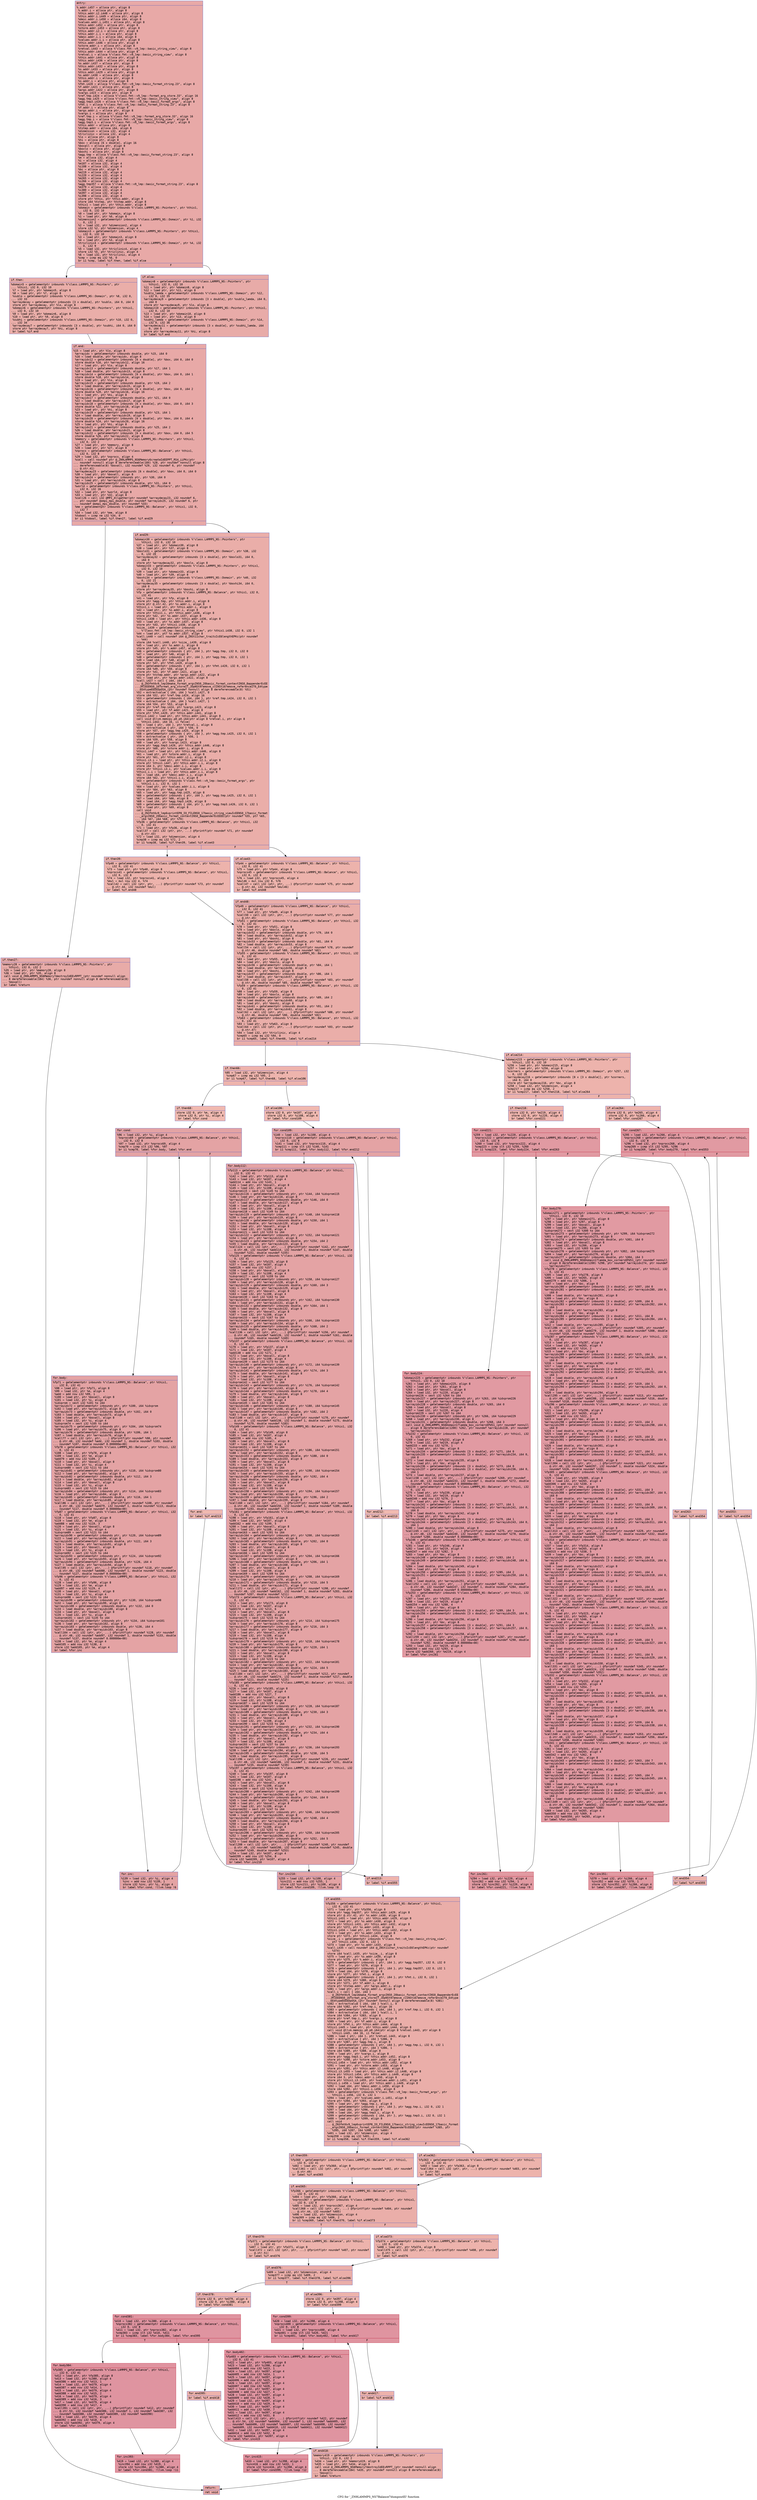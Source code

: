 digraph "CFG for '_ZN9LAMMPS_NS7Balance7dumpoutEl' function" {
	label="CFG for '_ZN9LAMMPS_NS7Balance7dumpoutEl' function";

	Node0x560a8961bba0 [shape=record,color="#3d50c3ff", style=filled, fillcolor="#ca3b3770" fontname="Courier",label="{entry:\l|  %.addr.i457 = alloca ptr, align 8\l  %.addr.i = alloca ptr, align 8\l  %this.addr.i2.i448 = alloca ptr, align 8\l  %this.addr.i.i449 = alloca ptr, align 8\l  %desc.addr.i.i450 = alloca i64, align 8\l  %values.addr.i.i451 = alloca ptr, align 8\l  %this.addr.i452 = alloca ptr, align 8\l  %store.addr.i453 = alloca ptr, align 8\l  %this.addr.i2.i = alloca ptr, align 8\l  %this.addr.i.i = alloca ptr, align 8\l  %desc.addr.i.i = alloca i64, align 8\l  %values.addr.i.i = alloca ptr, align 8\l  %this.addr.i446 = alloca ptr, align 8\l  %store.addr.i = alloca ptr, align 8\l  %retval.i443 = alloca %\"class.fmt::v9_lmp::basic_string_view\", align 8\l  %this.addr.i444 = alloca ptr, align 8\l  %retval.i = alloca %\"class.fmt::v9_lmp::basic_string_view\", align 8\l  %this.addr.i441 = alloca ptr, align 8\l  %this.addr.i436 = alloca ptr, align 8\l  %s.addr.i437 = alloca ptr, align 8\l  %this.addr.i432 = alloca ptr, align 8\l  %s.addr.i433 = alloca ptr, align 8\l  %this.addr.i429 = alloca ptr, align 8\l  %s.addr.i430 = alloca ptr, align 8\l  %this.addr.i = alloca ptr, align 8\l  %s.addr.i = alloca ptr, align 8\l  %fmt.i420 = alloca %\"class.fmt::v9_lmp::basic_format_string.23\", align 8\l  %f.addr.i421 = alloca ptr, align 8\l  %args.addr.i422 = alloca ptr, align 8\l  %vargs.i423 = alloca ptr, align 8\l  %ref.tmp.i424 = alloca %\"class.fmt::v9_lmp::format_arg_store.33\", align 16\l  %agg.tmp.i425 = alloca %\"class.fmt::v9_lmp::basic_string_view\", align 8\l  %agg.tmp3.i426 = alloca %\"class.fmt::v9_lmp::basic_format_args\", align 8\l  %fmt.i = alloca %\"class.fmt::v9_lmp::basic_format_string.23\", align 8\l  %f.addr.i = alloca ptr, align 8\l  %args.addr.i = alloca ptr, align 8\l  %vargs.i = alloca ptr, align 8\l  %ref.tmp.i = alloca %\"class.fmt::v9_lmp::format_arg_store.33\", align 16\l  %agg.tmp.i = alloca %\"class.fmt::v9_lmp::basic_string_view\", align 8\l  %agg.tmp3.i = alloca %\"class.fmt::v9_lmp::basic_format_args\", align 8\l  %this.addr = alloca ptr, align 8\l  %tstep.addr = alloca i64, align 8\l  %dimension = alloca i32, align 4\l  %triclinic = alloca i32, align 4\l  %lo = alloca ptr, align 8\l  %hi = alloca ptr, align 8\l  %box = alloca [6 x double], align 16\l  %boxall = alloca ptr, align 8\l  %boxlo = alloca ptr, align 8\l  %boxhi = alloca ptr, align 8\l  %agg.tmp = alloca %\"class.fmt::v9_lmp::basic_format_string.23\", align 8\l  %m = alloca i32, align 4\l  %i = alloca i32, align 4\l  %m107 = alloca i32, align 4\l  %i108 = alloca i32, align 4\l  %bc = alloca ptr, align 8\l  %m219 = alloca i32, align 4\l  %i220 = alloca i32, align 4\l  %m265 = alloca i32, align 4\l  %i266 = alloca i32, align 4\l  %agg.tmp357 = alloca %\"class.fmt::v9_lmp::basic_format_string.23\", align 8\l  %m379 = alloca i32, align 4\l  %i380 = alloca i32, align 4\l  %m397 = alloca i32, align 4\l  %i398 = alloca i32, align 4\l  store ptr %this, ptr %this.addr, align 8\l  store i64 %tstep, ptr %tstep.addr, align 8\l  %this1 = load ptr, ptr %this.addr, align 8\l  %domain = getelementptr inbounds %\"class.LAMMPS_NS::Pointers\", ptr %this1,\l... i32 0, i32 10\l  %0 = load ptr, ptr %domain, align 8\l  %1 = load ptr, ptr %0, align 8\l  %dimension2 = getelementptr inbounds %\"class.LAMMPS_NS::Domain\", ptr %1, i32\l... 0, i32 2\l  %2 = load i32, ptr %dimension2, align 4\l  store i32 %2, ptr %dimension, align 4\l  %domain3 = getelementptr inbounds %\"class.LAMMPS_NS::Pointers\", ptr %this1,\l... i32 0, i32 10\l  %3 = load ptr, ptr %domain3, align 8\l  %4 = load ptr, ptr %3, align 8\l  %triclinic4 = getelementptr inbounds %\"class.LAMMPS_NS::Domain\", ptr %4, i32\l... 0, i32 9\l  %5 = load i32, ptr %triclinic4, align 4\l  store i32 %5, ptr %triclinic, align 4\l  %6 = load i32, ptr %triclinic, align 4\l  %cmp = icmp eq i32 %6, 0\l  br i1 %cmp, label %if.then, label %if.else\l|{<s0>T|<s1>F}}"];
	Node0x560a8961bba0:s0 -> Node0x560a8962cea0[tooltip="entry -> if.then\nProbability 37.50%" ];
	Node0x560a8961bba0:s1 -> Node0x560a8962cf10[tooltip="entry -> if.else\nProbability 62.50%" ];
	Node0x560a8962cea0 [shape=record,color="#3d50c3ff", style=filled, fillcolor="#d0473d70" fontname="Courier",label="{if.then:\l|  %domain5 = getelementptr inbounds %\"class.LAMMPS_NS::Pointers\", ptr\l... %this1, i32 0, i32 10\l  %7 = load ptr, ptr %domain5, align 8\l  %8 = load ptr, ptr %7, align 8\l  %sublo = getelementptr inbounds %\"class.LAMMPS_NS::Domain\", ptr %8, i32 0,\l... i32 33\l  %arraydecay = getelementptr inbounds [3 x double], ptr %sublo, i64 0, i64 0\l  store ptr %arraydecay, ptr %lo, align 8\l  %domain6 = getelementptr inbounds %\"class.LAMMPS_NS::Pointers\", ptr %this1,\l... i32 0, i32 10\l  %9 = load ptr, ptr %domain6, align 8\l  %10 = load ptr, ptr %9, align 8\l  %subhi = getelementptr inbounds %\"class.LAMMPS_NS::Domain\", ptr %10, i32 0,\l... i32 34\l  %arraydecay7 = getelementptr inbounds [3 x double], ptr %subhi, i64 0, i64 0\l  store ptr %arraydecay7, ptr %hi, align 8\l  br label %if.end\l}"];
	Node0x560a8962cea0 -> Node0x560a8962d8d0[tooltip="if.then -> if.end\nProbability 100.00%" ];
	Node0x560a8962cf10 [shape=record,color="#3d50c3ff", style=filled, fillcolor="#cc403a70" fontname="Courier",label="{if.else:\l|  %domain8 = getelementptr inbounds %\"class.LAMMPS_NS::Pointers\", ptr\l... %this1, i32 0, i32 10\l  %11 = load ptr, ptr %domain8, align 8\l  %12 = load ptr, ptr %11, align 8\l  %sublo_lamda = getelementptr inbounds %\"class.LAMMPS_NS::Domain\", ptr %12,\l... i32 0, i32 35\l  %arraydecay9 = getelementptr inbounds [3 x double], ptr %sublo_lamda, i64 0,\l... i64 0\l  store ptr %arraydecay9, ptr %lo, align 8\l  %domain10 = getelementptr inbounds %\"class.LAMMPS_NS::Pointers\", ptr %this1,\l... i32 0, i32 10\l  %13 = load ptr, ptr %domain10, align 8\l  %14 = load ptr, ptr %13, align 8\l  %subhi_lamda = getelementptr inbounds %\"class.LAMMPS_NS::Domain\", ptr %14,\l... i32 0, i32 36\l  %arraydecay11 = getelementptr inbounds [3 x double], ptr %subhi_lamda, i64\l... 0, i64 0\l  store ptr %arraydecay11, ptr %hi, align 8\l  br label %if.end\l}"];
	Node0x560a8962cf10 -> Node0x560a8962d8d0[tooltip="if.else -> if.end\nProbability 100.00%" ];
	Node0x560a8962d8d0 [shape=record,color="#3d50c3ff", style=filled, fillcolor="#ca3b3770" fontname="Courier",label="{if.end:\l|  %15 = load ptr, ptr %lo, align 8\l  %arrayidx = getelementptr inbounds double, ptr %15, i64 0\l  %16 = load double, ptr %arrayidx, align 8\l  %arrayidx12 = getelementptr inbounds [6 x double], ptr %box, i64 0, i64 0\l  store double %16, ptr %arrayidx12, align 16\l  %17 = load ptr, ptr %lo, align 8\l  %arrayidx13 = getelementptr inbounds double, ptr %17, i64 1\l  %18 = load double, ptr %arrayidx13, align 8\l  %arrayidx14 = getelementptr inbounds [6 x double], ptr %box, i64 0, i64 1\l  store double %18, ptr %arrayidx14, align 8\l  %19 = load ptr, ptr %lo, align 8\l  %arrayidx15 = getelementptr inbounds double, ptr %19, i64 2\l  %20 = load double, ptr %arrayidx15, align 8\l  %arrayidx16 = getelementptr inbounds [6 x double], ptr %box, i64 0, i64 2\l  store double %20, ptr %arrayidx16, align 16\l  %21 = load ptr, ptr %hi, align 8\l  %arrayidx17 = getelementptr inbounds double, ptr %21, i64 0\l  %22 = load double, ptr %arrayidx17, align 8\l  %arrayidx18 = getelementptr inbounds [6 x double], ptr %box, i64 0, i64 3\l  store double %22, ptr %arrayidx18, align 8\l  %23 = load ptr, ptr %hi, align 8\l  %arrayidx19 = getelementptr inbounds double, ptr %23, i64 1\l  %24 = load double, ptr %arrayidx19, align 8\l  %arrayidx20 = getelementptr inbounds [6 x double], ptr %box, i64 0, i64 4\l  store double %24, ptr %arrayidx20, align 16\l  %25 = load ptr, ptr %hi, align 8\l  %arrayidx21 = getelementptr inbounds double, ptr %25, i64 2\l  %26 = load double, ptr %arrayidx21, align 8\l  %arrayidx22 = getelementptr inbounds [6 x double], ptr %box, i64 0, i64 5\l  store double %26, ptr %arrayidx22, align 8\l  %memory = getelementptr inbounds %\"class.LAMMPS_NS::Pointers\", ptr %this1,\l... i32 0, i32 2\l  %27 = load ptr, ptr %memory, align 8\l  %28 = load ptr, ptr %27, align 8\l  %nprocs = getelementptr inbounds %\"class.LAMMPS_NS::Balance\", ptr %this1,\l... i32 0, i32 8\l  %29 = load i32, ptr %nprocs, align 4\l  %call = call noundef ptr @_ZN9LAMMPS_NS6Memory6createIdEEPPT_RS4_iiPKc(ptr\l... noundef nonnull align 8 dereferenceable(184) %28, ptr noundef nonnull align 8\l... dereferenceable(8) %boxall, i32 noundef %29, i32 noundef 6, ptr noundef\l... @.str.41)\l  %arraydecay23 = getelementptr inbounds [6 x double], ptr %box, i64 0, i64 0\l  %30 = load ptr, ptr %boxall, align 8\l  %arrayidx24 = getelementptr inbounds ptr, ptr %30, i64 0\l  %31 = load ptr, ptr %arrayidx24, align 8\l  %arrayidx25 = getelementptr inbounds double, ptr %31, i64 0\l  %world = getelementptr inbounds %\"class.LAMMPS_NS::Pointers\", ptr %this1,\l... i32 0, i32 16\l  %32 = load ptr, ptr %world, align 8\l  %33 = load ptr, ptr %32, align 8\l  %call26 = call i32 @MPI_Allgather(ptr noundef %arraydecay23, i32 noundef 6,\l... ptr noundef @ompi_mpi_double, ptr noundef %arrayidx25, i32 noundef 6, ptr\l... noundef @ompi_mpi_double, ptr noundef %33)\l  %me = getelementptr inbounds %\"class.LAMMPS_NS::Balance\", ptr %this1, i32 0,\l... i32 7\l  %34 = load i32, ptr %me, align 8\l  %tobool = icmp ne i32 %34, 0\l  br i1 %tobool, label %if.then27, label %if.end29\l|{<s0>T|<s1>F}}"];
	Node0x560a8962d8d0:s0 -> Node0x560a89630cc0[tooltip="if.end -> if.then27\nProbability 62.50%" ];
	Node0x560a8962d8d0:s1 -> Node0x560a89630d10[tooltip="if.end -> if.end29\nProbability 37.50%" ];
	Node0x560a89630cc0 [shape=record,color="#3d50c3ff", style=filled, fillcolor="#cc403a70" fontname="Courier",label="{if.then27:\l|  %memory28 = getelementptr inbounds %\"class.LAMMPS_NS::Pointers\", ptr\l... %this1, i32 0, i32 2\l  %35 = load ptr, ptr %memory28, align 8\l  %36 = load ptr, ptr %35, align 8\l  call void @_ZN9LAMMPS_NS6Memory7destroyIdEEvRPPT_(ptr noundef nonnull align\l... 8 dereferenceable(184) %36, ptr noundef nonnull align 8 dereferenceable(8)\l... %boxall)\l  br label %return\l}"];
	Node0x560a89630cc0 -> Node0x560a89631260[tooltip="if.then27 -> return\nProbability 100.00%" ];
	Node0x560a89630d10 [shape=record,color="#3d50c3ff", style=filled, fillcolor="#d0473d70" fontname="Courier",label="{if.end29:\l|  %domain30 = getelementptr inbounds %\"class.LAMMPS_NS::Pointers\", ptr\l... %this1, i32 0, i32 10\l  %37 = load ptr, ptr %domain30, align 8\l  %38 = load ptr, ptr %37, align 8\l  %boxlo31 = getelementptr inbounds %\"class.LAMMPS_NS::Domain\", ptr %38, i32\l... 0, i32 20\l  %arraydecay32 = getelementptr inbounds [3 x double], ptr %boxlo31, i64 0,\l... i64 0\l  store ptr %arraydecay32, ptr %boxlo, align 8\l  %domain33 = getelementptr inbounds %\"class.LAMMPS_NS::Pointers\", ptr %this1,\l... i32 0, i32 10\l  %39 = load ptr, ptr %domain33, align 8\l  %40 = load ptr, ptr %39, align 8\l  %boxhi34 = getelementptr inbounds %\"class.LAMMPS_NS::Domain\", ptr %40, i32\l... 0, i32 21\l  %arraydecay35 = getelementptr inbounds [3 x double], ptr %boxhi34, i64 0,\l... i64 0\l  store ptr %arraydecay35, ptr %boxhi, align 8\l  %fp = getelementptr inbounds %\"class.LAMMPS_NS::Balance\", ptr %this1, i32 0,\l... i32 41\l  %41 = load ptr, ptr %fp, align 8\l  store ptr %agg.tmp, ptr %this.addr.i, align 8\l  store ptr @.str.42, ptr %s.addr.i, align 8\l  %this1.i = load ptr, ptr %this.addr.i, align 8\l  %42 = load ptr, ptr %s.addr.i, align 8\l  store ptr %this1.i, ptr %this.addr.i436, align 8\l  store ptr %42, ptr %s.addr.i437, align 8\l  %this1.i438 = load ptr, ptr %this.addr.i436, align 8\l  %43 = load ptr, ptr %s.addr.i437, align 8\l  store ptr %43, ptr %this1.i438, align 8\l  %size_.i439 = getelementptr inbounds\l... %\"class.fmt::v9_lmp::basic_string_view\", ptr %this1.i438, i32 0, i32 1\l  %44 = load ptr, ptr %s.addr.i437, align 8\l  %call.i440 = call noundef i64 @_ZNSt11char_traitsIcE6lengthEPKc(ptr noundef\l... %44)\l  store i64 %call.i440, ptr %size_.i439, align 8\l  %45 = load ptr, ptr %s.addr.i, align 8\l  store ptr %45, ptr %.addr.i457, align 8\l  %46 = getelementptr inbounds \{ ptr, i64 \}, ptr %agg.tmp, i32 0, i32 0\l  %47 = load ptr, ptr %46, align 8\l  %48 = getelementptr inbounds \{ ptr, i64 \}, ptr %agg.tmp, i32 0, i32 1\l  %49 = load i64, ptr %48, align 8\l  store ptr %47, ptr %fmt.i420, align 8\l  %50 = getelementptr inbounds \{ ptr, i64 \}, ptr %fmt.i420, i32 0, i32 1\l  store i64 %49, ptr %50, align 8\l  store ptr %41, ptr %f.addr.i421, align 8\l  store ptr %tstep.addr, ptr %args.addr.i422, align 8\l  %51 = load ptr, ptr %args.addr.i422, align 8\l  %call.i427 = call \{ i64, i64 \}\l... @_ZN3fmt6v9_lmp16make_format_argsINS0_20basic_format_contextINS0_8appenderEcEE\l...JRlEEENS0_16format_arg_storeIT_JDpNSt9remove_cvINSt16remove_referenceIT0_E4type\l...EE4typeEEEEDpOSA_(ptr noundef nonnull align 8 dereferenceable(8) %51)\l  %52 = extractvalue \{ i64, i64 \} %call.i427, 0\l  store i64 %52, ptr %ref.tmp.i424, align 16\l  %53 = getelementptr inbounds \{ i64, i64 \}, ptr %ref.tmp.i424, i32 0, i32 1\l  %54 = extractvalue \{ i64, i64 \} %call.i427, 1\l  store i64 %54, ptr %53, align 8\l  store ptr %ref.tmp.i424, ptr %vargs.i423, align 8\l  %55 = load ptr, ptr %f.addr.i421, align 8\l  store ptr %fmt.i420, ptr %this.addr.i441, align 8\l  %this1.i442 = load ptr, ptr %this.addr.i441, align 8\l  call void @llvm.memcpy.p0.p0.i64(ptr align 8 %retval.i, ptr align 8\l... %this1.i442, i64 16, i1 false)\l  %56 = load \{ ptr, i64 \}, ptr %retval.i, align 8\l  %57 = extractvalue \{ ptr, i64 \} %56, 0\l  store ptr %57, ptr %agg.tmp.i425, align 8\l  %58 = getelementptr inbounds \{ ptr, i64 \}, ptr %agg.tmp.i425, i32 0, i32 1\l  %59 = extractvalue \{ ptr, i64 \} %56, 1\l  store i64 %59, ptr %58, align 8\l  %60 = load ptr, ptr %vargs.i423, align 8\l  store ptr %agg.tmp3.i426, ptr %this.addr.i446, align 8\l  store ptr %60, ptr %store.addr.i, align 8\l  %this1.i447 = load ptr, ptr %this.addr.i446, align 8\l  %61 = load ptr, ptr %store.addr.i, align 8\l  store ptr %61, ptr %this.addr.i2.i, align 8\l  %this1.i3.i = load ptr, ptr %this.addr.i2.i, align 8\l  store ptr %this1.i447, ptr %this.addr.i.i, align 8\l  store i64 3, ptr %desc.addr.i.i, align 8\l  store ptr %this1.i3.i, ptr %values.addr.i.i, align 8\l  %this1.i.i = load ptr, ptr %this.addr.i.i, align 8\l  %62 = load i64, ptr %desc.addr.i.i, align 8\l  store i64 %62, ptr %this1.i.i, align 8\l  %63 = getelementptr inbounds %\"class.fmt::v9_lmp::basic_format_args\", ptr\l... %this1.i.i, i32 0, i32 1\l  %64 = load ptr, ptr %values.addr.i.i, align 8\l  store ptr %64, ptr %63, align 8\l  %65 = load ptr, ptr %agg.tmp.i425, align 8\l  %66 = getelementptr inbounds \{ ptr, i64 \}, ptr %agg.tmp.i425, i32 0, i32 1\l  %67 = load i64, ptr %66, align 8\l  %68 = load i64, ptr %agg.tmp3.i426, align 8\l  %69 = getelementptr inbounds \{ i64, ptr \}, ptr %agg.tmp3.i426, i32 0, i32 1\l  %70 = load ptr, ptr %69, align 8\l  call void\l... @_ZN3fmt6v9_lmp6vprintEP8_IO_FILENS0_17basic_string_viewIcEENS0_17basic_format\l..._argsINS0_20basic_format_contextINS0_8appenderEcEEEE(ptr noundef %55, ptr %65,\l... i64 %67, i64 %68, ptr %70)\l  %fp36 = getelementptr inbounds %\"class.LAMMPS_NS::Balance\", ptr %this1, i32\l... 0, i32 41\l  %71 = load ptr, ptr %fp36, align 8\l  %call37 = call i32 (ptr, ptr, ...) @fprintf(ptr noundef %71, ptr noundef\l... @.str.43)\l  %72 = load i32, ptr %dimension, align 4\l  %cmp38 = icmp eq i32 %72, 2\l  br i1 %cmp38, label %if.then39, label %if.else43\l|{<s0>T|<s1>F}}"];
	Node0x560a89630d10:s0 -> Node0x560a896356e0[tooltip="if.end29 -> if.then39\nProbability 50.00%" ];
	Node0x560a89630d10:s1 -> Node0x560a89635790[tooltip="if.end29 -> if.else43\nProbability 50.00%" ];
	Node0x560a896356e0 [shape=record,color="#3d50c3ff", style=filled, fillcolor="#d6524470" fontname="Courier",label="{if.then39:\l|  %fp40 = getelementptr inbounds %\"class.LAMMPS_NS::Balance\", ptr %this1,\l... i32 0, i32 41\l  %73 = load ptr, ptr %fp40, align 8\l  %nprocs41 = getelementptr inbounds %\"class.LAMMPS_NS::Balance\", ptr %this1,\l... i32 0, i32 8\l  %74 = load i32, ptr %nprocs41, align 4\l  %mul = mul nsw i32 4, %74\l  %call42 = call i32 (ptr, ptr, ...) @fprintf(ptr noundef %73, ptr noundef\l... @.str.44, i32 noundef %mul)\l  br label %if.end48\l}"];
	Node0x560a896356e0 -> Node0x560a89635d10[tooltip="if.then39 -> if.end48\nProbability 100.00%" ];
	Node0x560a89635790 [shape=record,color="#3d50c3ff", style=filled, fillcolor="#d6524470" fontname="Courier",label="{if.else43:\l|  %fp44 = getelementptr inbounds %\"class.LAMMPS_NS::Balance\", ptr %this1,\l... i32 0, i32 41\l  %75 = load ptr, ptr %fp44, align 8\l  %nprocs45 = getelementptr inbounds %\"class.LAMMPS_NS::Balance\", ptr %this1,\l... i32 0, i32 8\l  %76 = load i32, ptr %nprocs45, align 4\l  %mul46 = mul nsw i32 8, %76\l  %call47 = call i32 (ptr, ptr, ...) @fprintf(ptr noundef %75, ptr noundef\l... @.str.44, i32 noundef %mul46)\l  br label %if.end48\l}"];
	Node0x560a89635790 -> Node0x560a89635d10[tooltip="if.else43 -> if.end48\nProbability 100.00%" ];
	Node0x560a89635d10 [shape=record,color="#3d50c3ff", style=filled, fillcolor="#d0473d70" fontname="Courier",label="{if.end48:\l|  %fp49 = getelementptr inbounds %\"class.LAMMPS_NS::Balance\", ptr %this1,\l... i32 0, i32 41\l  %77 = load ptr, ptr %fp49, align 8\l  %call50 = call i32 (ptr, ptr, ...) @fprintf(ptr noundef %77, ptr noundef\l... @.str.45)\l  %fp51 = getelementptr inbounds %\"class.LAMMPS_NS::Balance\", ptr %this1, i32\l... 0, i32 41\l  %78 = load ptr, ptr %fp51, align 8\l  %79 = load ptr, ptr %boxlo, align 8\l  %arrayidx52 = getelementptr inbounds double, ptr %79, i64 0\l  %80 = load double, ptr %arrayidx52, align 8\l  %81 = load ptr, ptr %boxhi, align 8\l  %arrayidx53 = getelementptr inbounds double, ptr %81, i64 0\l  %82 = load double, ptr %arrayidx53, align 8\l  %call54 = call i32 (ptr, ptr, ...) @fprintf(ptr noundef %78, ptr noundef\l... @.str.46, double noundef %80, double noundef %82)\l  %fp55 = getelementptr inbounds %\"class.LAMMPS_NS::Balance\", ptr %this1, i32\l... 0, i32 41\l  %83 = load ptr, ptr %fp55, align 8\l  %84 = load ptr, ptr %boxlo, align 8\l  %arrayidx56 = getelementptr inbounds double, ptr %84, i64 1\l  %85 = load double, ptr %arrayidx56, align 8\l  %86 = load ptr, ptr %boxhi, align 8\l  %arrayidx57 = getelementptr inbounds double, ptr %86, i64 1\l  %87 = load double, ptr %arrayidx57, align 8\l  %call58 = call i32 (ptr, ptr, ...) @fprintf(ptr noundef %83, ptr noundef\l... @.str.46, double noundef %85, double noundef %87)\l  %fp59 = getelementptr inbounds %\"class.LAMMPS_NS::Balance\", ptr %this1, i32\l... 0, i32 41\l  %88 = load ptr, ptr %fp59, align 8\l  %89 = load ptr, ptr %boxlo, align 8\l  %arrayidx60 = getelementptr inbounds double, ptr %89, i64 2\l  %90 = load double, ptr %arrayidx60, align 8\l  %91 = load ptr, ptr %boxhi, align 8\l  %arrayidx61 = getelementptr inbounds double, ptr %91, i64 2\l  %92 = load double, ptr %arrayidx61, align 8\l  %call62 = call i32 (ptr, ptr, ...) @fprintf(ptr noundef %88, ptr noundef\l... @.str.46, double noundef %90, double noundef %92)\l  %fp63 = getelementptr inbounds %\"class.LAMMPS_NS::Balance\", ptr %this1, i32\l... 0, i32 41\l  %93 = load ptr, ptr %fp63, align 8\l  %call64 = call i32 (ptr, ptr, ...) @fprintf(ptr noundef %93, ptr noundef\l... @.str.47)\l  %94 = load i32, ptr %triclinic, align 4\l  %cmp65 = icmp eq i32 %94, 0\l  br i1 %cmp65, label %if.then66, label %if.else214\l|{<s0>T|<s1>F}}"];
	Node0x560a89635d10:s0 -> Node0x560a89637c00[tooltip="if.end48 -> if.then66\nProbability 37.50%" ];
	Node0x560a89635d10:s1 -> Node0x560a89637c80[tooltip="if.end48 -> if.else214\nProbability 62.50%" ];
	Node0x560a89637c00 [shape=record,color="#3d50c3ff", style=filled, fillcolor="#d8564670" fontname="Courier",label="{if.then66:\l|  %95 = load i32, ptr %dimension, align 4\l  %cmp67 = icmp eq i32 %95, 2\l  br i1 %cmp67, label %if.then68, label %if.else106\l|{<s0>T|<s1>F}}"];
	Node0x560a89637c00:s0 -> Node0x560a896328f0[tooltip="if.then66 -> if.then68\nProbability 50.00%" ];
	Node0x560a89637c00:s1 -> Node0x560a89632970[tooltip="if.then66 -> if.else106\nProbability 50.00%" ];
	Node0x560a896328f0 [shape=record,color="#3d50c3ff", style=filled, fillcolor="#de614d70" fontname="Courier",label="{if.then68:\l|  store i32 0, ptr %m, align 4\l  store i32 0, ptr %i, align 4\l  br label %for.cond\l}"];
	Node0x560a896328f0 -> Node0x560a89632c40[tooltip="if.then68 -> for.cond\nProbability 100.00%" ];
	Node0x560a89632c40 [shape=record,color="#3d50c3ff", style=filled, fillcolor="#c32e3170" fontname="Courier",label="{for.cond:\l|  %96 = load i32, ptr %i, align 4\l  %nprocs69 = getelementptr inbounds %\"class.LAMMPS_NS::Balance\", ptr %this1,\l... i32 0, i32 8\l  %97 = load i32, ptr %nprocs69, align 4\l  %cmp70 = icmp slt i32 %96, %97\l  br i1 %cmp70, label %for.body, label %for.end\l|{<s0>T|<s1>F}}"];
	Node0x560a89632c40:s0 -> Node0x560a89632fd0[tooltip="for.cond -> for.body\nProbability 96.88%" ];
	Node0x560a89632c40:s1 -> Node0x560a89638e40[tooltip="for.cond -> for.end\nProbability 3.12%" ];
	Node0x560a89632fd0 [shape=record,color="#3d50c3ff", style=filled, fillcolor="#c32e3170" fontname="Courier",label="{for.body:\l|  %fp71 = getelementptr inbounds %\"class.LAMMPS_NS::Balance\", ptr %this1,\l... i32 0, i32 41\l  %98 = load ptr, ptr %fp71, align 8\l  %99 = load i32, ptr %m, align 4\l  %add = add nsw i32 %99, 1\l  %100 = load ptr, ptr %boxall, align 8\l  %101 = load i32, ptr %i, align 4\l  %idxprom = sext i32 %101 to i64\l  %arrayidx72 = getelementptr inbounds ptr, ptr %100, i64 %idxprom\l  %102 = load ptr, ptr %arrayidx72, align 8\l  %arrayidx73 = getelementptr inbounds double, ptr %102, i64 0\l  %103 = load double, ptr %arrayidx73, align 8\l  %104 = load ptr, ptr %boxall, align 8\l  %105 = load i32, ptr %i, align 4\l  %idxprom74 = sext i32 %105 to i64\l  %arrayidx75 = getelementptr inbounds ptr, ptr %104, i64 %idxprom74\l  %106 = load ptr, ptr %arrayidx75, align 8\l  %arrayidx76 = getelementptr inbounds double, ptr %106, i64 1\l  %107 = load double, ptr %arrayidx76, align 8\l  %call77 = call i32 (ptr, ptr, ...) @fprintf(ptr noundef %98, ptr noundef\l... @.str.48, i32 noundef %add, i32 noundef 1, double noundef %103, double\l... noundef %107, double noundef 0.000000e+00)\l  %fp78 = getelementptr inbounds %\"class.LAMMPS_NS::Balance\", ptr %this1, i32\l... 0, i32 41\l  %108 = load ptr, ptr %fp78, align 8\l  %109 = load i32, ptr %m, align 4\l  %add79 = add nsw i32 %109, 2\l  %110 = load ptr, ptr %boxall, align 8\l  %111 = load i32, ptr %i, align 4\l  %idxprom80 = sext i32 %111 to i64\l  %arrayidx81 = getelementptr inbounds ptr, ptr %110, i64 %idxprom80\l  %112 = load ptr, ptr %arrayidx81, align 8\l  %arrayidx82 = getelementptr inbounds double, ptr %112, i64 3\l  %113 = load double, ptr %arrayidx82, align 8\l  %114 = load ptr, ptr %boxall, align 8\l  %115 = load i32, ptr %i, align 4\l  %idxprom83 = sext i32 %115 to i64\l  %arrayidx84 = getelementptr inbounds ptr, ptr %114, i64 %idxprom83\l  %116 = load ptr, ptr %arrayidx84, align 8\l  %arrayidx85 = getelementptr inbounds double, ptr %116, i64 1\l  %117 = load double, ptr %arrayidx85, align 8\l  %call86 = call i32 (ptr, ptr, ...) @fprintf(ptr noundef %108, ptr noundef\l... @.str.48, i32 noundef %add79, i32 noundef 1, double noundef %113, double\l... noundef %117, double noundef 0.000000e+00)\l  %fp87 = getelementptr inbounds %\"class.LAMMPS_NS::Balance\", ptr %this1, i32\l... 0, i32 41\l  %118 = load ptr, ptr %fp87, align 8\l  %119 = load i32, ptr %m, align 4\l  %add88 = add nsw i32 %119, 3\l  %120 = load ptr, ptr %boxall, align 8\l  %121 = load i32, ptr %i, align 4\l  %idxprom89 = sext i32 %121 to i64\l  %arrayidx90 = getelementptr inbounds ptr, ptr %120, i64 %idxprom89\l  %122 = load ptr, ptr %arrayidx90, align 8\l  %arrayidx91 = getelementptr inbounds double, ptr %122, i64 3\l  %123 = load double, ptr %arrayidx91, align 8\l  %124 = load ptr, ptr %boxall, align 8\l  %125 = load i32, ptr %i, align 4\l  %idxprom92 = sext i32 %125 to i64\l  %arrayidx93 = getelementptr inbounds ptr, ptr %124, i64 %idxprom92\l  %126 = load ptr, ptr %arrayidx93, align 8\l  %arrayidx94 = getelementptr inbounds double, ptr %126, i64 4\l  %127 = load double, ptr %arrayidx94, align 8\l  %call95 = call i32 (ptr, ptr, ...) @fprintf(ptr noundef %118, ptr noundef\l... @.str.48, i32 noundef %add88, i32 noundef 1, double noundef %123, double\l... noundef %127, double noundef 0.000000e+00)\l  %fp96 = getelementptr inbounds %\"class.LAMMPS_NS::Balance\", ptr %this1, i32\l... 0, i32 41\l  %128 = load ptr, ptr %fp96, align 8\l  %129 = load i32, ptr %m, align 4\l  %add97 = add nsw i32 %129, 4\l  %130 = load ptr, ptr %boxall, align 8\l  %131 = load i32, ptr %i, align 4\l  %idxprom98 = sext i32 %131 to i64\l  %arrayidx99 = getelementptr inbounds ptr, ptr %130, i64 %idxprom98\l  %132 = load ptr, ptr %arrayidx99, align 8\l  %arrayidx100 = getelementptr inbounds double, ptr %132, i64 0\l  %133 = load double, ptr %arrayidx100, align 8\l  %134 = load ptr, ptr %boxall, align 8\l  %135 = load i32, ptr %i, align 4\l  %idxprom101 = sext i32 %135 to i64\l  %arrayidx102 = getelementptr inbounds ptr, ptr %134, i64 %idxprom101\l  %136 = load ptr, ptr %arrayidx102, align 8\l  %arrayidx103 = getelementptr inbounds double, ptr %136, i64 4\l  %137 = load double, ptr %arrayidx103, align 8\l  %call104 = call i32 (ptr, ptr, ...) @fprintf(ptr noundef %128, ptr noundef\l... @.str.48, i32 noundef %add97, i32 noundef 1, double noundef %133, double\l... noundef %137, double noundef 0.000000e+00)\l  %138 = load i32, ptr %m, align 4\l  %add105 = add nsw i32 %138, 4\l  store i32 %add105, ptr %m, align 4\l  br label %for.inc\l}"];
	Node0x560a89632fd0 -> Node0x560a8963d100[tooltip="for.body -> for.inc\nProbability 100.00%" ];
	Node0x560a8963d100 [shape=record,color="#3d50c3ff", style=filled, fillcolor="#c32e3170" fontname="Courier",label="{for.inc:\l|  %139 = load i32, ptr %i, align 4\l  %inc = add nsw i32 %139, 1\l  store i32 %inc, ptr %i, align 4\l  br label %for.cond, !llvm.loop !6\l}"];
	Node0x560a8963d100 -> Node0x560a89632c40[tooltip="for.inc -> for.cond\nProbability 100.00%" ];
	Node0x560a89638e40 [shape=record,color="#3d50c3ff", style=filled, fillcolor="#de614d70" fontname="Courier",label="{for.end:\l|  br label %if.end213\l}"];
	Node0x560a89638e40 -> Node0x560a8963d530[tooltip="for.end -> if.end213\nProbability 100.00%" ];
	Node0x560a89632970 [shape=record,color="#3d50c3ff", style=filled, fillcolor="#de614d70" fontname="Courier",label="{if.else106:\l|  store i32 0, ptr %m107, align 4\l  store i32 0, ptr %i108, align 4\l  br label %for.cond109\l}"];
	Node0x560a89632970 -> Node0x560a8963d760[tooltip="if.else106 -> for.cond109\nProbability 100.00%" ];
	Node0x560a8963d760 [shape=record,color="#3d50c3ff", style=filled, fillcolor="#c32e3170" fontname="Courier",label="{for.cond109:\l|  %140 = load i32, ptr %i108, align 4\l  %nprocs110 = getelementptr inbounds %\"class.LAMMPS_NS::Balance\", ptr %this1,\l... i32 0, i32 8\l  %141 = load i32, ptr %nprocs110, align 4\l  %cmp111 = icmp slt i32 %140, %141\l  br i1 %cmp111, label %for.body112, label %for.end212\l|{<s0>T|<s1>F}}"];
	Node0x560a8963d760:s0 -> Node0x560a8963daf0[tooltip="for.cond109 -> for.body112\nProbability 96.88%" ];
	Node0x560a8963d760:s1 -> Node0x560a8963db70[tooltip="for.cond109 -> for.end212\nProbability 3.12%" ];
	Node0x560a8963daf0 [shape=record,color="#3d50c3ff", style=filled, fillcolor="#c32e3170" fontname="Courier",label="{for.body112:\l|  %fp113 = getelementptr inbounds %\"class.LAMMPS_NS::Balance\", ptr %this1,\l... i32 0, i32 41\l  %142 = load ptr, ptr %fp113, align 8\l  %143 = load i32, ptr %m107, align 4\l  %add114 = add nsw i32 %143, 1\l  %144 = load ptr, ptr %boxall, align 8\l  %145 = load i32, ptr %i108, align 4\l  %idxprom115 = sext i32 %145 to i64\l  %arrayidx116 = getelementptr inbounds ptr, ptr %144, i64 %idxprom115\l  %146 = load ptr, ptr %arrayidx116, align 8\l  %arrayidx117 = getelementptr inbounds double, ptr %146, i64 0\l  %147 = load double, ptr %arrayidx117, align 8\l  %148 = load ptr, ptr %boxall, align 8\l  %149 = load i32, ptr %i108, align 4\l  %idxprom118 = sext i32 %149 to i64\l  %arrayidx119 = getelementptr inbounds ptr, ptr %148, i64 %idxprom118\l  %150 = load ptr, ptr %arrayidx119, align 8\l  %arrayidx120 = getelementptr inbounds double, ptr %150, i64 1\l  %151 = load double, ptr %arrayidx120, align 8\l  %152 = load ptr, ptr %boxall, align 8\l  %153 = load i32, ptr %i108, align 4\l  %idxprom121 = sext i32 %153 to i64\l  %arrayidx122 = getelementptr inbounds ptr, ptr %152, i64 %idxprom121\l  %154 = load ptr, ptr %arrayidx122, align 8\l  %arrayidx123 = getelementptr inbounds double, ptr %154, i64 2\l  %155 = load double, ptr %arrayidx123, align 8\l  %call124 = call i32 (ptr, ptr, ...) @fprintf(ptr noundef %142, ptr noundef\l... @.str.48, i32 noundef %add114, i32 noundef 1, double noundef %147, double\l... noundef %151, double noundef %155)\l  %fp125 = getelementptr inbounds %\"class.LAMMPS_NS::Balance\", ptr %this1, i32\l... 0, i32 41\l  %156 = load ptr, ptr %fp125, align 8\l  %157 = load i32, ptr %m107, align 4\l  %add126 = add nsw i32 %157, 2\l  %158 = load ptr, ptr %boxall, align 8\l  %159 = load i32, ptr %i108, align 4\l  %idxprom127 = sext i32 %159 to i64\l  %arrayidx128 = getelementptr inbounds ptr, ptr %158, i64 %idxprom127\l  %160 = load ptr, ptr %arrayidx128, align 8\l  %arrayidx129 = getelementptr inbounds double, ptr %160, i64 3\l  %161 = load double, ptr %arrayidx129, align 8\l  %162 = load ptr, ptr %boxall, align 8\l  %163 = load i32, ptr %i108, align 4\l  %idxprom130 = sext i32 %163 to i64\l  %arrayidx131 = getelementptr inbounds ptr, ptr %162, i64 %idxprom130\l  %164 = load ptr, ptr %arrayidx131, align 8\l  %arrayidx132 = getelementptr inbounds double, ptr %164, i64 1\l  %165 = load double, ptr %arrayidx132, align 8\l  %166 = load ptr, ptr %boxall, align 8\l  %167 = load i32, ptr %i108, align 4\l  %idxprom133 = sext i32 %167 to i64\l  %arrayidx134 = getelementptr inbounds ptr, ptr %166, i64 %idxprom133\l  %168 = load ptr, ptr %arrayidx134, align 8\l  %arrayidx135 = getelementptr inbounds double, ptr %168, i64 2\l  %169 = load double, ptr %arrayidx135, align 8\l  %call136 = call i32 (ptr, ptr, ...) @fprintf(ptr noundef %156, ptr noundef\l... @.str.48, i32 noundef %add126, i32 noundef 1, double noundef %161, double\l... noundef %165, double noundef %169)\l  %fp137 = getelementptr inbounds %\"class.LAMMPS_NS::Balance\", ptr %this1, i32\l... 0, i32 41\l  %170 = load ptr, ptr %fp137, align 8\l  %171 = load i32, ptr %m107, align 4\l  %add138 = add nsw i32 %171, 3\l  %172 = load ptr, ptr %boxall, align 8\l  %173 = load i32, ptr %i108, align 4\l  %idxprom139 = sext i32 %173 to i64\l  %arrayidx140 = getelementptr inbounds ptr, ptr %172, i64 %idxprom139\l  %174 = load ptr, ptr %arrayidx140, align 8\l  %arrayidx141 = getelementptr inbounds double, ptr %174, i64 3\l  %175 = load double, ptr %arrayidx141, align 8\l  %176 = load ptr, ptr %boxall, align 8\l  %177 = load i32, ptr %i108, align 4\l  %idxprom142 = sext i32 %177 to i64\l  %arrayidx143 = getelementptr inbounds ptr, ptr %176, i64 %idxprom142\l  %178 = load ptr, ptr %arrayidx143, align 8\l  %arrayidx144 = getelementptr inbounds double, ptr %178, i64 4\l  %179 = load double, ptr %arrayidx144, align 8\l  %180 = load ptr, ptr %boxall, align 8\l  %181 = load i32, ptr %i108, align 4\l  %idxprom145 = sext i32 %181 to i64\l  %arrayidx146 = getelementptr inbounds ptr, ptr %180, i64 %idxprom145\l  %182 = load ptr, ptr %arrayidx146, align 8\l  %arrayidx147 = getelementptr inbounds double, ptr %182, i64 2\l  %183 = load double, ptr %arrayidx147, align 8\l  %call148 = call i32 (ptr, ptr, ...) @fprintf(ptr noundef %170, ptr noundef\l... @.str.48, i32 noundef %add138, i32 noundef 1, double noundef %175, double\l... noundef %179, double noundef %183)\l  %fp149 = getelementptr inbounds %\"class.LAMMPS_NS::Balance\", ptr %this1, i32\l... 0, i32 41\l  %184 = load ptr, ptr %fp149, align 8\l  %185 = load i32, ptr %m107, align 4\l  %add150 = add nsw i32 %185, 4\l  %186 = load ptr, ptr %boxall, align 8\l  %187 = load i32, ptr %i108, align 4\l  %idxprom151 = sext i32 %187 to i64\l  %arrayidx152 = getelementptr inbounds ptr, ptr %186, i64 %idxprom151\l  %188 = load ptr, ptr %arrayidx152, align 8\l  %arrayidx153 = getelementptr inbounds double, ptr %188, i64 0\l  %189 = load double, ptr %arrayidx153, align 8\l  %190 = load ptr, ptr %boxall, align 8\l  %191 = load i32, ptr %i108, align 4\l  %idxprom154 = sext i32 %191 to i64\l  %arrayidx155 = getelementptr inbounds ptr, ptr %190, i64 %idxprom154\l  %192 = load ptr, ptr %arrayidx155, align 8\l  %arrayidx156 = getelementptr inbounds double, ptr %192, i64 4\l  %193 = load double, ptr %arrayidx156, align 8\l  %194 = load ptr, ptr %boxall, align 8\l  %195 = load i32, ptr %i108, align 4\l  %idxprom157 = sext i32 %195 to i64\l  %arrayidx158 = getelementptr inbounds ptr, ptr %194, i64 %idxprom157\l  %196 = load ptr, ptr %arrayidx158, align 8\l  %arrayidx159 = getelementptr inbounds double, ptr %196, i64 2\l  %197 = load double, ptr %arrayidx159, align 8\l  %call160 = call i32 (ptr, ptr, ...) @fprintf(ptr noundef %184, ptr noundef\l... @.str.48, i32 noundef %add150, i32 noundef 1, double noundef %189, double\l... noundef %193, double noundef %197)\l  %fp161 = getelementptr inbounds %\"class.LAMMPS_NS::Balance\", ptr %this1, i32\l... 0, i32 41\l  %198 = load ptr, ptr %fp161, align 8\l  %199 = load i32, ptr %m107, align 4\l  %add162 = add nsw i32 %199, 5\l  %200 = load ptr, ptr %boxall, align 8\l  %201 = load i32, ptr %i108, align 4\l  %idxprom163 = sext i32 %201 to i64\l  %arrayidx164 = getelementptr inbounds ptr, ptr %200, i64 %idxprom163\l  %202 = load ptr, ptr %arrayidx164, align 8\l  %arrayidx165 = getelementptr inbounds double, ptr %202, i64 0\l  %203 = load double, ptr %arrayidx165, align 8\l  %204 = load ptr, ptr %boxall, align 8\l  %205 = load i32, ptr %i108, align 4\l  %idxprom166 = sext i32 %205 to i64\l  %arrayidx167 = getelementptr inbounds ptr, ptr %204, i64 %idxprom166\l  %206 = load ptr, ptr %arrayidx167, align 8\l  %arrayidx168 = getelementptr inbounds double, ptr %206, i64 1\l  %207 = load double, ptr %arrayidx168, align 8\l  %208 = load ptr, ptr %boxall, align 8\l  %209 = load i32, ptr %i108, align 4\l  %idxprom169 = sext i32 %209 to i64\l  %arrayidx170 = getelementptr inbounds ptr, ptr %208, i64 %idxprom169\l  %210 = load ptr, ptr %arrayidx170, align 8\l  %arrayidx171 = getelementptr inbounds double, ptr %210, i64 5\l  %211 = load double, ptr %arrayidx171, align 8\l  %call172 = call i32 (ptr, ptr, ...) @fprintf(ptr noundef %198, ptr noundef\l... @.str.48, i32 noundef %add162, i32 noundef 1, double noundef %203, double\l... noundef %207, double noundef %211)\l  %fp173 = getelementptr inbounds %\"class.LAMMPS_NS::Balance\", ptr %this1, i32\l... 0, i32 41\l  %212 = load ptr, ptr %fp173, align 8\l  %213 = load i32, ptr %m107, align 4\l  %add174 = add nsw i32 %213, 6\l  %214 = load ptr, ptr %boxall, align 8\l  %215 = load i32, ptr %i108, align 4\l  %idxprom175 = sext i32 %215 to i64\l  %arrayidx176 = getelementptr inbounds ptr, ptr %214, i64 %idxprom175\l  %216 = load ptr, ptr %arrayidx176, align 8\l  %arrayidx177 = getelementptr inbounds double, ptr %216, i64 3\l  %217 = load double, ptr %arrayidx177, align 8\l  %218 = load ptr, ptr %boxall, align 8\l  %219 = load i32, ptr %i108, align 4\l  %idxprom178 = sext i32 %219 to i64\l  %arrayidx179 = getelementptr inbounds ptr, ptr %218, i64 %idxprom178\l  %220 = load ptr, ptr %arrayidx179, align 8\l  %arrayidx180 = getelementptr inbounds double, ptr %220, i64 1\l  %221 = load double, ptr %arrayidx180, align 8\l  %222 = load ptr, ptr %boxall, align 8\l  %223 = load i32, ptr %i108, align 4\l  %idxprom181 = sext i32 %223 to i64\l  %arrayidx182 = getelementptr inbounds ptr, ptr %222, i64 %idxprom181\l  %224 = load ptr, ptr %arrayidx182, align 8\l  %arrayidx183 = getelementptr inbounds double, ptr %224, i64 5\l  %225 = load double, ptr %arrayidx183, align 8\l  %call184 = call i32 (ptr, ptr, ...) @fprintf(ptr noundef %212, ptr noundef\l... @.str.48, i32 noundef %add174, i32 noundef 1, double noundef %217, double\l... noundef %221, double noundef %225)\l  %fp185 = getelementptr inbounds %\"class.LAMMPS_NS::Balance\", ptr %this1, i32\l... 0, i32 41\l  %226 = load ptr, ptr %fp185, align 8\l  %227 = load i32, ptr %m107, align 4\l  %add186 = add nsw i32 %227, 7\l  %228 = load ptr, ptr %boxall, align 8\l  %229 = load i32, ptr %i108, align 4\l  %idxprom187 = sext i32 %229 to i64\l  %arrayidx188 = getelementptr inbounds ptr, ptr %228, i64 %idxprom187\l  %230 = load ptr, ptr %arrayidx188, align 8\l  %arrayidx189 = getelementptr inbounds double, ptr %230, i64 3\l  %231 = load double, ptr %arrayidx189, align 8\l  %232 = load ptr, ptr %boxall, align 8\l  %233 = load i32, ptr %i108, align 4\l  %idxprom190 = sext i32 %233 to i64\l  %arrayidx191 = getelementptr inbounds ptr, ptr %232, i64 %idxprom190\l  %234 = load ptr, ptr %arrayidx191, align 8\l  %arrayidx192 = getelementptr inbounds double, ptr %234, i64 4\l  %235 = load double, ptr %arrayidx192, align 8\l  %236 = load ptr, ptr %boxall, align 8\l  %237 = load i32, ptr %i108, align 4\l  %idxprom193 = sext i32 %237 to i64\l  %arrayidx194 = getelementptr inbounds ptr, ptr %236, i64 %idxprom193\l  %238 = load ptr, ptr %arrayidx194, align 8\l  %arrayidx195 = getelementptr inbounds double, ptr %238, i64 5\l  %239 = load double, ptr %arrayidx195, align 8\l  %call196 = call i32 (ptr, ptr, ...) @fprintf(ptr noundef %226, ptr noundef\l... @.str.48, i32 noundef %add186, i32 noundef 1, double noundef %231, double\l... noundef %235, double noundef %239)\l  %fp197 = getelementptr inbounds %\"class.LAMMPS_NS::Balance\", ptr %this1, i32\l... 0, i32 41\l  %240 = load ptr, ptr %fp197, align 8\l  %241 = load i32, ptr %m107, align 4\l  %add198 = add nsw i32 %241, 8\l  %242 = load ptr, ptr %boxall, align 8\l  %243 = load i32, ptr %i108, align 4\l  %idxprom199 = sext i32 %243 to i64\l  %arrayidx200 = getelementptr inbounds ptr, ptr %242, i64 %idxprom199\l  %244 = load ptr, ptr %arrayidx200, align 8\l  %arrayidx201 = getelementptr inbounds double, ptr %244, i64 0\l  %245 = load double, ptr %arrayidx201, align 8\l  %246 = load ptr, ptr %boxall, align 8\l  %247 = load i32, ptr %i108, align 4\l  %idxprom202 = sext i32 %247 to i64\l  %arrayidx203 = getelementptr inbounds ptr, ptr %246, i64 %idxprom202\l  %248 = load ptr, ptr %arrayidx203, align 8\l  %arrayidx204 = getelementptr inbounds double, ptr %248, i64 4\l  %249 = load double, ptr %arrayidx204, align 8\l  %250 = load ptr, ptr %boxall, align 8\l  %251 = load i32, ptr %i108, align 4\l  %idxprom205 = sext i32 %251 to i64\l  %arrayidx206 = getelementptr inbounds ptr, ptr %250, i64 %idxprom205\l  %252 = load ptr, ptr %arrayidx206, align 8\l  %arrayidx207 = getelementptr inbounds double, ptr %252, i64 5\l  %253 = load double, ptr %arrayidx207, align 8\l  %call208 = call i32 (ptr, ptr, ...) @fprintf(ptr noundef %240, ptr noundef\l... @.str.48, i32 noundef %add198, i32 noundef 1, double noundef %245, double\l... noundef %249, double noundef %253)\l  %254 = load i32, ptr %m107, align 4\l  %add209 = add nsw i32 %254, 8\l  store i32 %add209, ptr %m107, align 4\l  br label %for.inc210\l}"];
	Node0x560a8963daf0 -> Node0x560a89647770[tooltip="for.body112 -> for.inc210\nProbability 100.00%" ];
	Node0x560a89647770 [shape=record,color="#3d50c3ff", style=filled, fillcolor="#c32e3170" fontname="Courier",label="{for.inc210:\l|  %255 = load i32, ptr %i108, align 4\l  %inc211 = add nsw i32 %255, 1\l  store i32 %inc211, ptr %i108, align 4\l  br label %for.cond109, !llvm.loop !8\l}"];
	Node0x560a89647770 -> Node0x560a8963d760[tooltip="for.inc210 -> for.cond109\nProbability 100.00%" ];
	Node0x560a8963db70 [shape=record,color="#3d50c3ff", style=filled, fillcolor="#de614d70" fontname="Courier",label="{for.end212:\l|  br label %if.end213\l}"];
	Node0x560a8963db70 -> Node0x560a8963d530[tooltip="for.end212 -> if.end213\nProbability 100.00%" ];
	Node0x560a8963d530 [shape=record,color="#3d50c3ff", style=filled, fillcolor="#d8564670" fontname="Courier",label="{if.end213:\l|  br label %if.end355\l}"];
	Node0x560a8963d530 -> Node0x560a89647c60[tooltip="if.end213 -> if.end355\nProbability 100.00%" ];
	Node0x560a89637c80 [shape=record,color="#3d50c3ff", style=filled, fillcolor="#d6524470" fontname="Courier",label="{if.else214:\l|  %domain215 = getelementptr inbounds %\"class.LAMMPS_NS::Pointers\", ptr\l... %this1, i32 0, i32 10\l  %256 = load ptr, ptr %domain215, align 8\l  %257 = load ptr, ptr %256, align 8\l  %corners = getelementptr inbounds %\"class.LAMMPS_NS::Domain\", ptr %257, i32\l... 0, i32 26\l  %arraydecay216 = getelementptr inbounds [8 x [3 x double]], ptr %corners,\l... i64 0, i64 0\l  store ptr %arraydecay216, ptr %bc, align 8\l  %258 = load i32, ptr %dimension, align 4\l  %cmp217 = icmp eq i32 %258, 2\l  br i1 %cmp217, label %if.then218, label %if.else264\l|{<s0>T|<s1>F}}"];
	Node0x560a89637c80:s0 -> Node0x560a896482e0[tooltip="if.else214 -> if.then218\nProbability 50.00%" ];
	Node0x560a89637c80:s1 -> Node0x560a89648360[tooltip="if.else214 -> if.else264\nProbability 50.00%" ];
	Node0x560a896482e0 [shape=record,color="#3d50c3ff", style=filled, fillcolor="#d8564670" fontname="Courier",label="{if.then218:\l|  store i32 0, ptr %m219, align 4\l  store i32 0, ptr %i220, align 4\l  br label %for.cond221\l}"];
	Node0x560a896482e0 -> Node0x560a896485d0[tooltip="if.then218 -> for.cond221\nProbability 100.00%" ];
	Node0x560a896485d0 [shape=record,color="#b70d28ff", style=filled, fillcolor="#bb1b2c70" fontname="Courier",label="{for.cond221:\l|  %259 = load i32, ptr %i220, align 4\l  %nprocs222 = getelementptr inbounds %\"class.LAMMPS_NS::Balance\", ptr %this1,\l... i32 0, i32 8\l  %260 = load i32, ptr %nprocs222, align 4\l  %cmp223 = icmp slt i32 %259, %260\l  br i1 %cmp223, label %for.body224, label %for.end263\l|{<s0>T|<s1>F}}"];
	Node0x560a896485d0:s0 -> Node0x560a89648960[tooltip="for.cond221 -> for.body224\nProbability 96.88%" ];
	Node0x560a896485d0:s1 -> Node0x560a896489e0[tooltip="for.cond221 -> for.end263\nProbability 3.12%" ];
	Node0x560a89648960 [shape=record,color="#b70d28ff", style=filled, fillcolor="#bb1b2c70" fontname="Courier",label="{for.body224:\l|  %domain225 = getelementptr inbounds %\"class.LAMMPS_NS::Pointers\", ptr\l... %this1, i32 0, i32 10\l  %261 = load ptr, ptr %domain225, align 8\l  %262 = load ptr, ptr %261, align 8\l  %263 = load ptr, ptr %boxall, align 8\l  %264 = load i32, ptr %i220, align 4\l  %idxprom226 = sext i32 %264 to i64\l  %arrayidx227 = getelementptr inbounds ptr, ptr %263, i64 %idxprom226\l  %265 = load ptr, ptr %arrayidx227, align 8\l  %arrayidx228 = getelementptr inbounds double, ptr %265, i64 0\l  %266 = load ptr, ptr %boxall, align 8\l  %267 = load i32, ptr %i220, align 4\l  %idxprom229 = sext i32 %267 to i64\l  %arrayidx230 = getelementptr inbounds ptr, ptr %266, i64 %idxprom229\l  %268 = load ptr, ptr %arrayidx230, align 8\l  %arrayidx231 = getelementptr inbounds double, ptr %268, i64 3\l  call void @_ZN9LAMMPS_NS6Domain17lamda_box_cornersEPdS1_(ptr noundef nonnull\l... align 8 dereferenceable(1200) %262, ptr noundef %arrayidx228, ptr noundef\l... %arrayidx231)\l  %fp232 = getelementptr inbounds %\"class.LAMMPS_NS::Balance\", ptr %this1, i32\l... 0, i32 41\l  %269 = load ptr, ptr %fp232, align 8\l  %270 = load i32, ptr %m219, align 4\l  %add233 = add nsw i32 %270, 1\l  %271 = load ptr, ptr %bc, align 8\l  %arrayidx234 = getelementptr inbounds [3 x double], ptr %271, i64 0\l  %arrayidx235 = getelementptr inbounds [3 x double], ptr %arrayidx234, i64 0,\l... i64 0\l  %272 = load double, ptr %arrayidx235, align 8\l  %273 = load ptr, ptr %bc, align 8\l  %arrayidx236 = getelementptr inbounds [3 x double], ptr %273, i64 0\l  %arrayidx237 = getelementptr inbounds [3 x double], ptr %arrayidx236, i64 0,\l... i64 1\l  %274 = load double, ptr %arrayidx237, align 8\l  %call238 = call i32 (ptr, ptr, ...) @fprintf(ptr noundef %269, ptr noundef\l... @.str.48, i32 noundef %add233, i32 noundef 1, double noundef %272, double\l... noundef %274, double noundef 0.000000e+00)\l  %fp239 = getelementptr inbounds %\"class.LAMMPS_NS::Balance\", ptr %this1, i32\l... 0, i32 41\l  %275 = load ptr, ptr %fp239, align 8\l  %276 = load i32, ptr %m219, align 4\l  %add240 = add nsw i32 %276, 2\l  %277 = load ptr, ptr %bc, align 8\l  %arrayidx241 = getelementptr inbounds [3 x double], ptr %277, i64 1\l  %arrayidx242 = getelementptr inbounds [3 x double], ptr %arrayidx241, i64 0,\l... i64 0\l  %278 = load double, ptr %arrayidx242, align 8\l  %279 = load ptr, ptr %bc, align 8\l  %arrayidx243 = getelementptr inbounds [3 x double], ptr %279, i64 1\l  %arrayidx244 = getelementptr inbounds [3 x double], ptr %arrayidx243, i64 0,\l... i64 1\l  %280 = load double, ptr %arrayidx244, align 8\l  %call245 = call i32 (ptr, ptr, ...) @fprintf(ptr noundef %275, ptr noundef\l... @.str.48, i32 noundef %add240, i32 noundef 1, double noundef %278, double\l... noundef %280, double noundef 0.000000e+00)\l  %fp246 = getelementptr inbounds %\"class.LAMMPS_NS::Balance\", ptr %this1, i32\l... 0, i32 41\l  %281 = load ptr, ptr %fp246, align 8\l  %282 = load i32, ptr %m219, align 4\l  %add247 = add nsw i32 %282, 3\l  %283 = load ptr, ptr %bc, align 8\l  %arrayidx248 = getelementptr inbounds [3 x double], ptr %283, i64 2\l  %arrayidx249 = getelementptr inbounds [3 x double], ptr %arrayidx248, i64 0,\l... i64 0\l  %284 = load double, ptr %arrayidx249, align 8\l  %285 = load ptr, ptr %bc, align 8\l  %arrayidx250 = getelementptr inbounds [3 x double], ptr %285, i64 2\l  %arrayidx251 = getelementptr inbounds [3 x double], ptr %arrayidx250, i64 0,\l... i64 1\l  %286 = load double, ptr %arrayidx251, align 8\l  %call252 = call i32 (ptr, ptr, ...) @fprintf(ptr noundef %281, ptr noundef\l... @.str.48, i32 noundef %add247, i32 noundef 1, double noundef %284, double\l... noundef %286, double noundef 0.000000e+00)\l  %fp253 = getelementptr inbounds %\"class.LAMMPS_NS::Balance\", ptr %this1, i32\l... 0, i32 41\l  %287 = load ptr, ptr %fp253, align 8\l  %288 = load i32, ptr %m219, align 4\l  %add254 = add nsw i32 %288, 4\l  %289 = load ptr, ptr %bc, align 8\l  %arrayidx255 = getelementptr inbounds [3 x double], ptr %289, i64 3\l  %arrayidx256 = getelementptr inbounds [3 x double], ptr %arrayidx255, i64 0,\l... i64 0\l  %290 = load double, ptr %arrayidx256, align 8\l  %291 = load ptr, ptr %bc, align 8\l  %arrayidx257 = getelementptr inbounds [3 x double], ptr %291, i64 3\l  %arrayidx258 = getelementptr inbounds [3 x double], ptr %arrayidx257, i64 0,\l... i64 1\l  %292 = load double, ptr %arrayidx258, align 8\l  %call259 = call i32 (ptr, ptr, ...) @fprintf(ptr noundef %287, ptr noundef\l... @.str.48, i32 noundef %add254, i32 noundef 1, double noundef %290, double\l... noundef %292, double noundef 0.000000e+00)\l  %293 = load i32, ptr %m219, align 4\l  %add260 = add nsw i32 %293, 4\l  store i32 %add260, ptr %m219, align 4\l  br label %for.inc261\l}"];
	Node0x560a89648960 -> Node0x560a8964bf20[tooltip="for.body224 -> for.inc261\nProbability 100.00%" ];
	Node0x560a8964bf20 [shape=record,color="#b70d28ff", style=filled, fillcolor="#bb1b2c70" fontname="Courier",label="{for.inc261:\l|  %294 = load i32, ptr %i220, align 4\l  %inc262 = add nsw i32 %294, 1\l  store i32 %inc262, ptr %i220, align 4\l  br label %for.cond221, !llvm.loop !9\l}"];
	Node0x560a8964bf20 -> Node0x560a896485d0[tooltip="for.inc261 -> for.cond221\nProbability 100.00%" ];
	Node0x560a896489e0 [shape=record,color="#3d50c3ff", style=filled, fillcolor="#d8564670" fontname="Courier",label="{for.end263:\l|  br label %if.end354\l}"];
	Node0x560a896489e0 -> Node0x560a8964c3c0[tooltip="for.end263 -> if.end354\nProbability 100.00%" ];
	Node0x560a89648360 [shape=record,color="#3d50c3ff", style=filled, fillcolor="#d8564670" fontname="Courier",label="{if.else264:\l|  store i32 0, ptr %m265, align 4\l  store i32 0, ptr %i266, align 4\l  br label %for.cond267\l}"];
	Node0x560a89648360 -> Node0x560a8964c5f0[tooltip="if.else264 -> for.cond267\nProbability 100.00%" ];
	Node0x560a8964c5f0 [shape=record,color="#b70d28ff", style=filled, fillcolor="#bb1b2c70" fontname="Courier",label="{for.cond267:\l|  %295 = load i32, ptr %i266, align 4\l  %nprocs268 = getelementptr inbounds %\"class.LAMMPS_NS::Balance\", ptr %this1,\l... i32 0, i32 8\l  %296 = load i32, ptr %nprocs268, align 4\l  %cmp269 = icmp slt i32 %295, %296\l  br i1 %cmp269, label %for.body270, label %for.end353\l|{<s0>T|<s1>F}}"];
	Node0x560a8964c5f0:s0 -> Node0x560a8964c980[tooltip="for.cond267 -> for.body270\nProbability 96.88%" ];
	Node0x560a8964c5f0:s1 -> Node0x560a8964ca00[tooltip="for.cond267 -> for.end353\nProbability 3.12%" ];
	Node0x560a8964c980 [shape=record,color="#b70d28ff", style=filled, fillcolor="#bb1b2c70" fontname="Courier",label="{for.body270:\l|  %domain271 = getelementptr inbounds %\"class.LAMMPS_NS::Pointers\", ptr\l... %this1, i32 0, i32 10\l  %297 = load ptr, ptr %domain271, align 8\l  %298 = load ptr, ptr %297, align 8\l  %299 = load ptr, ptr %boxall, align 8\l  %300 = load i32, ptr %i266, align 4\l  %idxprom272 = sext i32 %300 to i64\l  %arrayidx273 = getelementptr inbounds ptr, ptr %299, i64 %idxprom272\l  %301 = load ptr, ptr %arrayidx273, align 8\l  %arrayidx274 = getelementptr inbounds double, ptr %301, i64 0\l  %302 = load ptr, ptr %boxall, align 8\l  %303 = load i32, ptr %i266, align 4\l  %idxprom275 = sext i32 %303 to i64\l  %arrayidx276 = getelementptr inbounds ptr, ptr %302, i64 %idxprom275\l  %304 = load ptr, ptr %arrayidx276, align 8\l  %arrayidx277 = getelementptr inbounds double, ptr %304, i64 3\l  call void @_ZN9LAMMPS_NS6Domain17lamda_box_cornersEPdS1_(ptr noundef nonnull\l... align 8 dereferenceable(1200) %298, ptr noundef %arrayidx274, ptr noundef\l... %arrayidx277)\l  %fp278 = getelementptr inbounds %\"class.LAMMPS_NS::Balance\", ptr %this1, i32\l... 0, i32 41\l  %305 = load ptr, ptr %fp278, align 8\l  %306 = load i32, ptr %m265, align 4\l  %add279 = add nsw i32 %306, 1\l  %307 = load ptr, ptr %bc, align 8\l  %arrayidx280 = getelementptr inbounds [3 x double], ptr %307, i64 0\l  %arrayidx281 = getelementptr inbounds [3 x double], ptr %arrayidx280, i64 0,\l... i64 0\l  %308 = load double, ptr %arrayidx281, align 8\l  %309 = load ptr, ptr %bc, align 8\l  %arrayidx282 = getelementptr inbounds [3 x double], ptr %309, i64 0\l  %arrayidx283 = getelementptr inbounds [3 x double], ptr %arrayidx282, i64 0,\l... i64 1\l  %310 = load double, ptr %arrayidx283, align 8\l  %311 = load ptr, ptr %bc, align 8\l  %arrayidx284 = getelementptr inbounds [3 x double], ptr %311, i64 0\l  %arrayidx285 = getelementptr inbounds [3 x double], ptr %arrayidx284, i64 0,\l... i64 2\l  %312 = load double, ptr %arrayidx285, align 8\l  %call286 = call i32 (ptr, ptr, ...) @fprintf(ptr noundef %305, ptr noundef\l... @.str.48, i32 noundef %add279, i32 noundef 1, double noundef %308, double\l... noundef %310, double noundef %312)\l  %fp287 = getelementptr inbounds %\"class.LAMMPS_NS::Balance\", ptr %this1, i32\l... 0, i32 41\l  %313 = load ptr, ptr %fp287, align 8\l  %314 = load i32, ptr %m265, align 4\l  %add288 = add nsw i32 %314, 2\l  %315 = load ptr, ptr %bc, align 8\l  %arrayidx289 = getelementptr inbounds [3 x double], ptr %315, i64 1\l  %arrayidx290 = getelementptr inbounds [3 x double], ptr %arrayidx289, i64 0,\l... i64 0\l  %316 = load double, ptr %arrayidx290, align 8\l  %317 = load ptr, ptr %bc, align 8\l  %arrayidx291 = getelementptr inbounds [3 x double], ptr %317, i64 1\l  %arrayidx292 = getelementptr inbounds [3 x double], ptr %arrayidx291, i64 0,\l... i64 1\l  %318 = load double, ptr %arrayidx292, align 8\l  %319 = load ptr, ptr %bc, align 8\l  %arrayidx293 = getelementptr inbounds [3 x double], ptr %319, i64 1\l  %arrayidx294 = getelementptr inbounds [3 x double], ptr %arrayidx293, i64 0,\l... i64 2\l  %320 = load double, ptr %arrayidx294, align 8\l  %call295 = call i32 (ptr, ptr, ...) @fprintf(ptr noundef %313, ptr noundef\l... @.str.48, i32 noundef %add288, i32 noundef 1, double noundef %316, double\l... noundef %318, double noundef %320)\l  %fp296 = getelementptr inbounds %\"class.LAMMPS_NS::Balance\", ptr %this1, i32\l... 0, i32 41\l  %321 = load ptr, ptr %fp296, align 8\l  %322 = load i32, ptr %m265, align 4\l  %add297 = add nsw i32 %322, 3\l  %323 = load ptr, ptr %bc, align 8\l  %arrayidx298 = getelementptr inbounds [3 x double], ptr %323, i64 2\l  %arrayidx299 = getelementptr inbounds [3 x double], ptr %arrayidx298, i64 0,\l... i64 0\l  %324 = load double, ptr %arrayidx299, align 8\l  %325 = load ptr, ptr %bc, align 8\l  %arrayidx300 = getelementptr inbounds [3 x double], ptr %325, i64 2\l  %arrayidx301 = getelementptr inbounds [3 x double], ptr %arrayidx300, i64 0,\l... i64 1\l  %326 = load double, ptr %arrayidx301, align 8\l  %327 = load ptr, ptr %bc, align 8\l  %arrayidx302 = getelementptr inbounds [3 x double], ptr %327, i64 2\l  %arrayidx303 = getelementptr inbounds [3 x double], ptr %arrayidx302, i64 0,\l... i64 2\l  %328 = load double, ptr %arrayidx303, align 8\l  %call304 = call i32 (ptr, ptr, ...) @fprintf(ptr noundef %321, ptr noundef\l... @.str.48, i32 noundef %add297, i32 noundef 1, double noundef %324, double\l... noundef %326, double noundef %328)\l  %fp305 = getelementptr inbounds %\"class.LAMMPS_NS::Balance\", ptr %this1, i32\l... 0, i32 41\l  %329 = load ptr, ptr %fp305, align 8\l  %330 = load i32, ptr %m265, align 4\l  %add306 = add nsw i32 %330, 4\l  %331 = load ptr, ptr %bc, align 8\l  %arrayidx307 = getelementptr inbounds [3 x double], ptr %331, i64 3\l  %arrayidx308 = getelementptr inbounds [3 x double], ptr %arrayidx307, i64 0,\l... i64 0\l  %332 = load double, ptr %arrayidx308, align 8\l  %333 = load ptr, ptr %bc, align 8\l  %arrayidx309 = getelementptr inbounds [3 x double], ptr %333, i64 3\l  %arrayidx310 = getelementptr inbounds [3 x double], ptr %arrayidx309, i64 0,\l... i64 1\l  %334 = load double, ptr %arrayidx310, align 8\l  %335 = load ptr, ptr %bc, align 8\l  %arrayidx311 = getelementptr inbounds [3 x double], ptr %335, i64 3\l  %arrayidx312 = getelementptr inbounds [3 x double], ptr %arrayidx311, i64 0,\l... i64 2\l  %336 = load double, ptr %arrayidx312, align 8\l  %call313 = call i32 (ptr, ptr, ...) @fprintf(ptr noundef %329, ptr noundef\l... @.str.48, i32 noundef %add306, i32 noundef 1, double noundef %332, double\l... noundef %334, double noundef %336)\l  %fp314 = getelementptr inbounds %\"class.LAMMPS_NS::Balance\", ptr %this1, i32\l... 0, i32 41\l  %337 = load ptr, ptr %fp314, align 8\l  %338 = load i32, ptr %m265, align 4\l  %add315 = add nsw i32 %338, 5\l  %339 = load ptr, ptr %bc, align 8\l  %arrayidx316 = getelementptr inbounds [3 x double], ptr %339, i64 4\l  %arrayidx317 = getelementptr inbounds [3 x double], ptr %arrayidx316, i64 0,\l... i64 0\l  %340 = load double, ptr %arrayidx317, align 8\l  %341 = load ptr, ptr %bc, align 8\l  %arrayidx318 = getelementptr inbounds [3 x double], ptr %341, i64 4\l  %arrayidx319 = getelementptr inbounds [3 x double], ptr %arrayidx318, i64 0,\l... i64 1\l  %342 = load double, ptr %arrayidx319, align 8\l  %343 = load ptr, ptr %bc, align 8\l  %arrayidx320 = getelementptr inbounds [3 x double], ptr %343, i64 4\l  %arrayidx321 = getelementptr inbounds [3 x double], ptr %arrayidx320, i64 0,\l... i64 2\l  %344 = load double, ptr %arrayidx321, align 8\l  %call322 = call i32 (ptr, ptr, ...) @fprintf(ptr noundef %337, ptr noundef\l... @.str.48, i32 noundef %add315, i32 noundef 1, double noundef %340, double\l... noundef %342, double noundef %344)\l  %fp323 = getelementptr inbounds %\"class.LAMMPS_NS::Balance\", ptr %this1, i32\l... 0, i32 41\l  %345 = load ptr, ptr %fp323, align 8\l  %346 = load i32, ptr %m265, align 4\l  %add324 = add nsw i32 %346, 6\l  %347 = load ptr, ptr %bc, align 8\l  %arrayidx325 = getelementptr inbounds [3 x double], ptr %347, i64 5\l  %arrayidx326 = getelementptr inbounds [3 x double], ptr %arrayidx325, i64 0,\l... i64 0\l  %348 = load double, ptr %arrayidx326, align 8\l  %349 = load ptr, ptr %bc, align 8\l  %arrayidx327 = getelementptr inbounds [3 x double], ptr %349, i64 5\l  %arrayidx328 = getelementptr inbounds [3 x double], ptr %arrayidx327, i64 0,\l... i64 1\l  %350 = load double, ptr %arrayidx328, align 8\l  %351 = load ptr, ptr %bc, align 8\l  %arrayidx329 = getelementptr inbounds [3 x double], ptr %351, i64 5\l  %arrayidx330 = getelementptr inbounds [3 x double], ptr %arrayidx329, i64 0,\l... i64 2\l  %352 = load double, ptr %arrayidx330, align 8\l  %call331 = call i32 (ptr, ptr, ...) @fprintf(ptr noundef %345, ptr noundef\l... @.str.48, i32 noundef %add324, i32 noundef 1, double noundef %348, double\l... noundef %350, double noundef %352)\l  %fp332 = getelementptr inbounds %\"class.LAMMPS_NS::Balance\", ptr %this1, i32\l... 0, i32 41\l  %353 = load ptr, ptr %fp332, align 8\l  %354 = load i32, ptr %m265, align 4\l  %add333 = add nsw i32 %354, 7\l  %355 = load ptr, ptr %bc, align 8\l  %arrayidx334 = getelementptr inbounds [3 x double], ptr %355, i64 6\l  %arrayidx335 = getelementptr inbounds [3 x double], ptr %arrayidx334, i64 0,\l... i64 0\l  %356 = load double, ptr %arrayidx335, align 8\l  %357 = load ptr, ptr %bc, align 8\l  %arrayidx336 = getelementptr inbounds [3 x double], ptr %357, i64 6\l  %arrayidx337 = getelementptr inbounds [3 x double], ptr %arrayidx336, i64 0,\l... i64 1\l  %358 = load double, ptr %arrayidx337, align 8\l  %359 = load ptr, ptr %bc, align 8\l  %arrayidx338 = getelementptr inbounds [3 x double], ptr %359, i64 6\l  %arrayidx339 = getelementptr inbounds [3 x double], ptr %arrayidx338, i64 0,\l... i64 2\l  %360 = load double, ptr %arrayidx339, align 8\l  %call340 = call i32 (ptr, ptr, ...) @fprintf(ptr noundef %353, ptr noundef\l... @.str.48, i32 noundef %add333, i32 noundef 1, double noundef %356, double\l... noundef %358, double noundef %360)\l  %fp341 = getelementptr inbounds %\"class.LAMMPS_NS::Balance\", ptr %this1, i32\l... 0, i32 41\l  %361 = load ptr, ptr %fp341, align 8\l  %362 = load i32, ptr %m265, align 4\l  %add342 = add nsw i32 %362, 8\l  %363 = load ptr, ptr %bc, align 8\l  %arrayidx343 = getelementptr inbounds [3 x double], ptr %363, i64 7\l  %arrayidx344 = getelementptr inbounds [3 x double], ptr %arrayidx343, i64 0,\l... i64 0\l  %364 = load double, ptr %arrayidx344, align 8\l  %365 = load ptr, ptr %bc, align 8\l  %arrayidx345 = getelementptr inbounds [3 x double], ptr %365, i64 7\l  %arrayidx346 = getelementptr inbounds [3 x double], ptr %arrayidx345, i64 0,\l... i64 1\l  %366 = load double, ptr %arrayidx346, align 8\l  %367 = load ptr, ptr %bc, align 8\l  %arrayidx347 = getelementptr inbounds [3 x double], ptr %367, i64 7\l  %arrayidx348 = getelementptr inbounds [3 x double], ptr %arrayidx347, i64 0,\l... i64 2\l  %368 = load double, ptr %arrayidx348, align 8\l  %call349 = call i32 (ptr, ptr, ...) @fprintf(ptr noundef %361, ptr noundef\l... @.str.48, i32 noundef %add342, i32 noundef 1, double noundef %364, double\l... noundef %366, double noundef %368)\l  %369 = load i32, ptr %m265, align 4\l  %add350 = add nsw i32 %369, 8\l  store i32 %add350, ptr %m265, align 4\l  br label %for.inc351\l}"];
	Node0x560a8964c980 -> Node0x560a89655520[tooltip="for.body270 -> for.inc351\nProbability 100.00%" ];
	Node0x560a89655520 [shape=record,color="#b70d28ff", style=filled, fillcolor="#bb1b2c70" fontname="Courier",label="{for.inc351:\l|  %370 = load i32, ptr %i266, align 4\l  %inc352 = add nsw i32 %370, 1\l  store i32 %inc352, ptr %i266, align 4\l  br label %for.cond267, !llvm.loop !10\l}"];
	Node0x560a89655520 -> Node0x560a8964c5f0[tooltip="for.inc351 -> for.cond267\nProbability 100.00%" ];
	Node0x560a8964ca00 [shape=record,color="#3d50c3ff", style=filled, fillcolor="#d8564670" fontname="Courier",label="{for.end353:\l|  br label %if.end354\l}"];
	Node0x560a8964ca00 -> Node0x560a8964c3c0[tooltip="for.end353 -> if.end354\nProbability 100.00%" ];
	Node0x560a8964c3c0 [shape=record,color="#3d50c3ff", style=filled, fillcolor="#d6524470" fontname="Courier",label="{if.end354:\l|  br label %if.end355\l}"];
	Node0x560a8964c3c0 -> Node0x560a89647c60[tooltip="if.end354 -> if.end355\nProbability 100.00%" ];
	Node0x560a89647c60 [shape=record,color="#3d50c3ff", style=filled, fillcolor="#d0473d70" fontname="Courier",label="{if.end355:\l|  %fp356 = getelementptr inbounds %\"class.LAMMPS_NS::Balance\", ptr %this1,\l... i32 0, i32 41\l  %371 = load ptr, ptr %fp356, align 8\l  store ptr %agg.tmp357, ptr %this.addr.i429, align 8\l  store ptr @.str.42, ptr %s.addr.i430, align 8\l  %this1.i431 = load ptr, ptr %this.addr.i429, align 8\l  %372 = load ptr, ptr %s.addr.i430, align 8\l  store ptr %this1.i431, ptr %this.addr.i432, align 8\l  store ptr %372, ptr %s.addr.i433, align 8\l  %this1.i434 = load ptr, ptr %this.addr.i432, align 8\l  %373 = load ptr, ptr %s.addr.i433, align 8\l  store ptr %373, ptr %this1.i434, align 8\l  %size_.i = getelementptr inbounds %\"class.fmt::v9_lmp::basic_string_view\",\l... ptr %this1.i434, i32 0, i32 1\l  %374 = load ptr, ptr %s.addr.i433, align 8\l  %call.i435 = call noundef i64 @_ZNSt11char_traitsIcE6lengthEPKc(ptr noundef\l... %374)\l  store i64 %call.i435, ptr %size_.i, align 8\l  %375 = load ptr, ptr %s.addr.i430, align 8\l  store ptr %375, ptr %.addr.i, align 8\l  %376 = getelementptr inbounds \{ ptr, i64 \}, ptr %agg.tmp357, i32 0, i32 0\l  %377 = load ptr, ptr %376, align 8\l  %378 = getelementptr inbounds \{ ptr, i64 \}, ptr %agg.tmp357, i32 0, i32 1\l  %379 = load i64, ptr %378, align 8\l  store ptr %377, ptr %fmt.i, align 8\l  %380 = getelementptr inbounds \{ ptr, i64 \}, ptr %fmt.i, i32 0, i32 1\l  store i64 %379, ptr %380, align 8\l  store ptr %371, ptr %f.addr.i, align 8\l  store ptr %tstep.addr, ptr %args.addr.i, align 8\l  %381 = load ptr, ptr %args.addr.i, align 8\l  %call.i = call \{ i64, i64 \}\l... @_ZN3fmt6v9_lmp16make_format_argsINS0_20basic_format_contextINS0_8appenderEcEE\l...JRlEEENS0_16format_arg_storeIT_JDpNSt9remove_cvINSt16remove_referenceIT0_E4type\l...EE4typeEEEEDpOSA_(ptr noundef nonnull align 8 dereferenceable(8) %381)\l  %382 = extractvalue \{ i64, i64 \} %call.i, 0\l  store i64 %382, ptr %ref.tmp.i, align 16\l  %383 = getelementptr inbounds \{ i64, i64 \}, ptr %ref.tmp.i, i32 0, i32 1\l  %384 = extractvalue \{ i64, i64 \} %call.i, 1\l  store i64 %384, ptr %383, align 8\l  store ptr %ref.tmp.i, ptr %vargs.i, align 8\l  %385 = load ptr, ptr %f.addr.i, align 8\l  store ptr %fmt.i, ptr %this.addr.i444, align 8\l  %this1.i445 = load ptr, ptr %this.addr.i444, align 8\l  call void @llvm.memcpy.p0.p0.i64(ptr align 8 %retval.i443, ptr align 8\l... %this1.i445, i64 16, i1 false)\l  %386 = load \{ ptr, i64 \}, ptr %retval.i443, align 8\l  %387 = extractvalue \{ ptr, i64 \} %386, 0\l  store ptr %387, ptr %agg.tmp.i, align 8\l  %388 = getelementptr inbounds \{ ptr, i64 \}, ptr %agg.tmp.i, i32 0, i32 1\l  %389 = extractvalue \{ ptr, i64 \} %386, 1\l  store i64 %389, ptr %388, align 8\l  %390 = load ptr, ptr %vargs.i, align 8\l  store ptr %agg.tmp3.i, ptr %this.addr.i452, align 8\l  store ptr %390, ptr %store.addr.i453, align 8\l  %this1.i454 = load ptr, ptr %this.addr.i452, align 8\l  %391 = load ptr, ptr %store.addr.i453, align 8\l  store ptr %391, ptr %this.addr.i2.i448, align 8\l  %this1.i3.i455 = load ptr, ptr %this.addr.i2.i448, align 8\l  store ptr %this1.i454, ptr %this.addr.i.i449, align 8\l  store i64 3, ptr %desc.addr.i.i450, align 8\l  store ptr %this1.i3.i455, ptr %values.addr.i.i451, align 8\l  %this1.i.i456 = load ptr, ptr %this.addr.i.i449, align 8\l  %392 = load i64, ptr %desc.addr.i.i450, align 8\l  store i64 %392, ptr %this1.i.i456, align 8\l  %393 = getelementptr inbounds %\"class.fmt::v9_lmp::basic_format_args\", ptr\l... %this1.i.i456, i32 0, i32 1\l  %394 = load ptr, ptr %values.addr.i.i451, align 8\l  store ptr %394, ptr %393, align 8\l  %395 = load ptr, ptr %agg.tmp.i, align 8\l  %396 = getelementptr inbounds \{ ptr, i64 \}, ptr %agg.tmp.i, i32 0, i32 1\l  %397 = load i64, ptr %396, align 8\l  %398 = load i64, ptr %agg.tmp3.i, align 8\l  %399 = getelementptr inbounds \{ i64, ptr \}, ptr %agg.tmp3.i, i32 0, i32 1\l  %400 = load ptr, ptr %399, align 8\l  call void\l... @_ZN3fmt6v9_lmp6vprintEP8_IO_FILENS0_17basic_string_viewIcEENS0_17basic_format\l..._argsINS0_20basic_format_contextINS0_8appenderEcEEEE(ptr noundef %385, ptr\l... %395, i64 %397, i64 %398, ptr %400)\l  %401 = load i32, ptr %dimension, align 4\l  %cmp358 = icmp eq i32 %401, 2\l  br i1 %cmp358, label %if.then359, label %if.else362\l|{<s0>T|<s1>F}}"];
	Node0x560a89647c60:s0 -> Node0x560a89643070[tooltip="if.end355 -> if.then359\nProbability 50.00%" ];
	Node0x560a89647c60:s1 -> Node0x560a896430c0[tooltip="if.end355 -> if.else362\nProbability 50.00%" ];
	Node0x560a89643070 [shape=record,color="#3d50c3ff", style=filled, fillcolor="#d6524470" fontname="Courier",label="{if.then359:\l|  %fp360 = getelementptr inbounds %\"class.LAMMPS_NS::Balance\", ptr %this1,\l... i32 0, i32 41\l  %402 = load ptr, ptr %fp360, align 8\l  %call361 = call i32 (ptr, ptr, ...) @fprintf(ptr noundef %402, ptr noundef\l... @.str.49)\l  br label %if.end365\l}"];
	Node0x560a89643070 -> Node0x560a89643430[tooltip="if.then359 -> if.end365\nProbability 100.00%" ];
	Node0x560a896430c0 [shape=record,color="#3d50c3ff", style=filled, fillcolor="#d6524470" fontname="Courier",label="{if.else362:\l|  %fp363 = getelementptr inbounds %\"class.LAMMPS_NS::Balance\", ptr %this1,\l... i32 0, i32 41\l  %403 = load ptr, ptr %fp363, align 8\l  %call364 = call i32 (ptr, ptr, ...) @fprintf(ptr noundef %403, ptr noundef\l... @.str.50)\l  br label %if.end365\l}"];
	Node0x560a896430c0 -> Node0x560a89643430[tooltip="if.else362 -> if.end365\nProbability 100.00%" ];
	Node0x560a89643430 [shape=record,color="#3d50c3ff", style=filled, fillcolor="#d0473d70" fontname="Courier",label="{if.end365:\l|  %fp366 = getelementptr inbounds %\"class.LAMMPS_NS::Balance\", ptr %this1,\l... i32 0, i32 41\l  %404 = load ptr, ptr %fp366, align 8\l  %nprocs367 = getelementptr inbounds %\"class.LAMMPS_NS::Balance\", ptr %this1,\l... i32 0, i32 8\l  %405 = load i32, ptr %nprocs367, align 4\l  %call368 = call i32 (ptr, ptr, ...) @fprintf(ptr noundef %404, ptr noundef\l... @.str.44, i32 noundef %405)\l  %406 = load i32, ptr %dimension, align 4\l  %cmp369 = icmp eq i32 %406, 2\l  br i1 %cmp369, label %if.then370, label %if.else373\l|{<s0>T|<s1>F}}"];
	Node0x560a89643430:s0 -> Node0x560a8965b470[tooltip="if.end365 -> if.then370\nProbability 50.00%" ];
	Node0x560a89643430:s1 -> Node0x560a8965b4f0[tooltip="if.end365 -> if.else373\nProbability 50.00%" ];
	Node0x560a8965b470 [shape=record,color="#3d50c3ff", style=filled, fillcolor="#d6524470" fontname="Courier",label="{if.then370:\l|  %fp371 = getelementptr inbounds %\"class.LAMMPS_NS::Balance\", ptr %this1,\l... i32 0, i32 41\l  %407 = load ptr, ptr %fp371, align 8\l  %call372 = call i32 (ptr, ptr, ...) @fprintf(ptr noundef %407, ptr noundef\l... @.str.51)\l  br label %if.end376\l}"];
	Node0x560a8965b470 -> Node0x560a8965b8b0[tooltip="if.then370 -> if.end376\nProbability 100.00%" ];
	Node0x560a8965b4f0 [shape=record,color="#3d50c3ff", style=filled, fillcolor="#d6524470" fontname="Courier",label="{if.else373:\l|  %fp374 = getelementptr inbounds %\"class.LAMMPS_NS::Balance\", ptr %this1,\l... i32 0, i32 41\l  %408 = load ptr, ptr %fp374, align 8\l  %call375 = call i32 (ptr, ptr, ...) @fprintf(ptr noundef %408, ptr noundef\l... @.str.52)\l  br label %if.end376\l}"];
	Node0x560a8965b4f0 -> Node0x560a8965b8b0[tooltip="if.else373 -> if.end376\nProbability 100.00%" ];
	Node0x560a8965b8b0 [shape=record,color="#3d50c3ff", style=filled, fillcolor="#d0473d70" fontname="Courier",label="{if.end376:\l|  %409 = load i32, ptr %dimension, align 4\l  %cmp377 = icmp eq i32 %409, 2\l  br i1 %cmp377, label %if.then378, label %if.else396\l|{<s0>T|<s1>F}}"];
	Node0x560a8965b8b0:s0 -> Node0x560a8965bdd0[tooltip="if.end376 -> if.then378\nProbability 50.00%" ];
	Node0x560a8965b8b0:s1 -> Node0x560a8965be50[tooltip="if.end376 -> if.else396\nProbability 50.00%" ];
	Node0x560a8965bdd0 [shape=record,color="#3d50c3ff", style=filled, fillcolor="#d6524470" fontname="Courier",label="{if.then378:\l|  store i32 0, ptr %m379, align 4\l  store i32 0, ptr %i380, align 4\l  br label %for.cond381\l}"];
	Node0x560a8965bdd0 -> Node0x560a8965c0c0[tooltip="if.then378 -> for.cond381\nProbability 100.00%" ];
	Node0x560a8965c0c0 [shape=record,color="#b70d28ff", style=filled, fillcolor="#b70d2870" fontname="Courier",label="{for.cond381:\l|  %410 = load i32, ptr %i380, align 4\l  %nprocs382 = getelementptr inbounds %\"class.LAMMPS_NS::Balance\", ptr %this1,\l... i32 0, i32 8\l  %411 = load i32, ptr %nprocs382, align 4\l  %cmp383 = icmp slt i32 %410, %411\l  br i1 %cmp383, label %for.body384, label %for.end395\l|{<s0>T|<s1>F}}"];
	Node0x560a8965c0c0:s0 -> Node0x560a8965c450[tooltip="for.cond381 -> for.body384\nProbability 96.88%" ];
	Node0x560a8965c0c0:s1 -> Node0x560a8965c4d0[tooltip="for.cond381 -> for.end395\nProbability 3.12%" ];
	Node0x560a8965c450 [shape=record,color="#b70d28ff", style=filled, fillcolor="#b70d2870" fontname="Courier",label="{for.body384:\l|  %fp385 = getelementptr inbounds %\"class.LAMMPS_NS::Balance\", ptr %this1,\l... i32 0, i32 41\l  %412 = load ptr, ptr %fp385, align 8\l  %413 = load i32, ptr %i380, align 4\l  %add386 = add nsw i32 %413, 1\l  %414 = load i32, ptr %m379, align 4\l  %add387 = add nsw i32 %414, 1\l  %415 = load i32, ptr %m379, align 4\l  %add388 = add nsw i32 %415, 2\l  %416 = load i32, ptr %m379, align 4\l  %add389 = add nsw i32 %416, 3\l  %417 = load i32, ptr %m379, align 4\l  %add390 = add nsw i32 %417, 4\l  %call391 = call i32 (ptr, ptr, ...) @fprintf(ptr noundef %412, ptr noundef\l... @.str.53, i32 noundef %add386, i32 noundef 1, i32 noundef %add387, i32\l... noundef %add388, i32 noundef %add389, i32 noundef %add390)\l  %418 = load i32, ptr %m379, align 4\l  %add392 = add nsw i32 %418, 4\l  store i32 %add392, ptr %m379, align 4\l  br label %for.inc393\l}"];
	Node0x560a8965c450 -> Node0x560a8965d110[tooltip="for.body384 -> for.inc393\nProbability 100.00%" ];
	Node0x560a8965d110 [shape=record,color="#b70d28ff", style=filled, fillcolor="#b70d2870" fontname="Courier",label="{for.inc393:\l|  %419 = load i32, ptr %i380, align 4\l  %inc394 = add nsw i32 %419, 1\l  store i32 %inc394, ptr %i380, align 4\l  br label %for.cond381, !llvm.loop !11\l}"];
	Node0x560a8965d110 -> Node0x560a8965c0c0[tooltip="for.inc393 -> for.cond381\nProbability 100.00%" ];
	Node0x560a8965c4d0 [shape=record,color="#3d50c3ff", style=filled, fillcolor="#d6524470" fontname="Courier",label="{for.end395:\l|  br label %if.end418\l}"];
	Node0x560a8965c4d0 -> Node0x560a8965d590[tooltip="for.end395 -> if.end418\nProbability 100.00%" ];
	Node0x560a8965be50 [shape=record,color="#3d50c3ff", style=filled, fillcolor="#d6524470" fontname="Courier",label="{if.else396:\l|  store i32 0, ptr %m397, align 4\l  store i32 0, ptr %i398, align 4\l  br label %for.cond399\l}"];
	Node0x560a8965be50 -> Node0x560a8965d7c0[tooltip="if.else396 -> for.cond399\nProbability 100.00%" ];
	Node0x560a8965d7c0 [shape=record,color="#b70d28ff", style=filled, fillcolor="#b70d2870" fontname="Courier",label="{for.cond399:\l|  %420 = load i32, ptr %i398, align 4\l  %nprocs400 = getelementptr inbounds %\"class.LAMMPS_NS::Balance\", ptr %this1,\l... i32 0, i32 8\l  %421 = load i32, ptr %nprocs400, align 4\l  %cmp401 = icmp slt i32 %420, %421\l  br i1 %cmp401, label %for.body402, label %for.end417\l|{<s0>T|<s1>F}}"];
	Node0x560a8965d7c0:s0 -> Node0x560a8965db50[tooltip="for.cond399 -> for.body402\nProbability 96.88%" ];
	Node0x560a8965d7c0:s1 -> Node0x560a8965dbd0[tooltip="for.cond399 -> for.end417\nProbability 3.12%" ];
	Node0x560a8965db50 [shape=record,color="#b70d28ff", style=filled, fillcolor="#b70d2870" fontname="Courier",label="{for.body402:\l|  %fp403 = getelementptr inbounds %\"class.LAMMPS_NS::Balance\", ptr %this1,\l... i32 0, i32 41\l  %422 = load ptr, ptr %fp403, align 8\l  %423 = load i32, ptr %i398, align 4\l  %add404 = add nsw i32 %423, 1\l  %424 = load i32, ptr %m397, align 4\l  %add405 = add nsw i32 %424, 1\l  %425 = load i32, ptr %m397, align 4\l  %add406 = add nsw i32 %425, 2\l  %426 = load i32, ptr %m397, align 4\l  %add407 = add nsw i32 %426, 3\l  %427 = load i32, ptr %m397, align 4\l  %add408 = add nsw i32 %427, 4\l  %428 = load i32, ptr %m397, align 4\l  %add409 = add nsw i32 %428, 5\l  %429 = load i32, ptr %m397, align 4\l  %add410 = add nsw i32 %429, 6\l  %430 = load i32, ptr %m397, align 4\l  %add411 = add nsw i32 %430, 7\l  %431 = load i32, ptr %m397, align 4\l  %add412 = add nsw i32 %431, 8\l  %call413 = call i32 (ptr, ptr, ...) @fprintf(ptr noundef %422, ptr noundef\l... @.str.54, i32 noundef %add404, i32 noundef 1, i32 noundef %add405, i32\l... noundef %add406, i32 noundef %add407, i32 noundef %add408, i32 noundef\l... %add409, i32 noundef %add410, i32 noundef %add411, i32 noundef %add412)\l  %432 = load i32, ptr %m397, align 4\l  %add414 = add nsw i32 %432, 8\l  store i32 %add414, ptr %m397, align 4\l  br label %for.inc415\l}"];
	Node0x560a8965db50 -> Node0x560a8965ee70[tooltip="for.body402 -> for.inc415\nProbability 100.00%" ];
	Node0x560a8965ee70 [shape=record,color="#b70d28ff", style=filled, fillcolor="#b70d2870" fontname="Courier",label="{for.inc415:\l|  %433 = load i32, ptr %i398, align 4\l  %inc416 = add nsw i32 %433, 1\l  store i32 %inc416, ptr %i398, align 4\l  br label %for.cond399, !llvm.loop !12\l}"];
	Node0x560a8965ee70 -> Node0x560a8965d7c0[tooltip="for.inc415 -> for.cond399\nProbability 100.00%" ];
	Node0x560a8965dbd0 [shape=record,color="#3d50c3ff", style=filled, fillcolor="#d6524470" fontname="Courier",label="{for.end417:\l|  br label %if.end418\l}"];
	Node0x560a8965dbd0 -> Node0x560a8965d590[tooltip="for.end417 -> if.end418\nProbability 100.00%" ];
	Node0x560a8965d590 [shape=record,color="#3d50c3ff", style=filled, fillcolor="#d0473d70" fontname="Courier",label="{if.end418:\l|  %memory419 = getelementptr inbounds %\"class.LAMMPS_NS::Pointers\", ptr\l... %this1, i32 0, i32 2\l  %434 = load ptr, ptr %memory419, align 8\l  %435 = load ptr, ptr %434, align 8\l  call void @_ZN9LAMMPS_NS6Memory7destroyIdEEvRPPT_(ptr noundef nonnull align\l... 8 dereferenceable(184) %435, ptr noundef nonnull align 8 dereferenceable(8)\l... %boxall)\l  br label %return\l}"];
	Node0x560a8965d590 -> Node0x560a89631260[tooltip="if.end418 -> return\nProbability 100.00%" ];
	Node0x560a89631260 [shape=record,color="#3d50c3ff", style=filled, fillcolor="#ca3b3770" fontname="Courier",label="{return:\l|  ret void\l}"];
}
